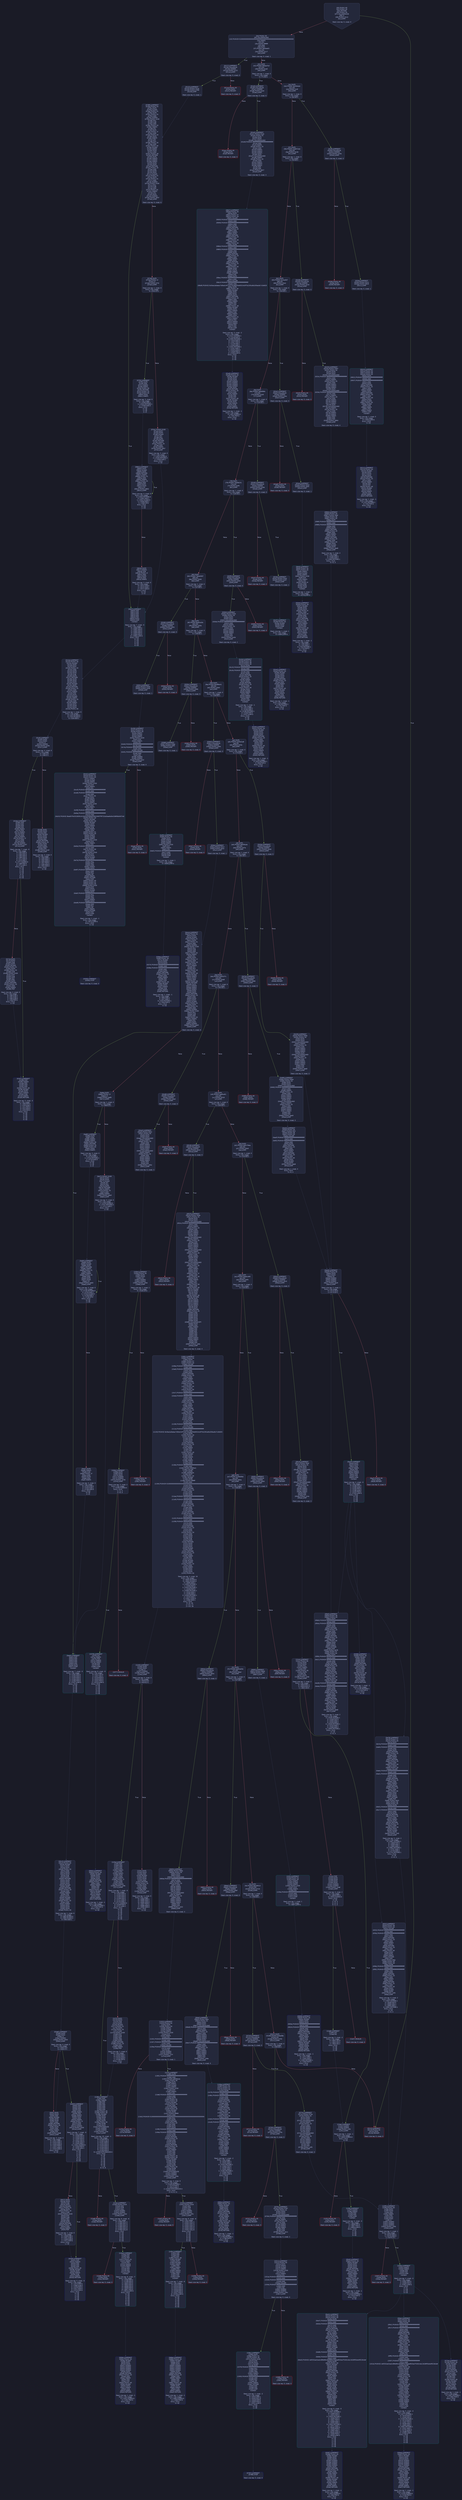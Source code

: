 digraph G {
    node [shape=box, style="filled, rounded", color="#565f89", fontcolor="#c0caf5", fontname="Helvetica", fillcolor="#24283b"];
    edge [color="#414868", fontcolor="#c0caf5", fontname="Helvetica"];
    bgcolor="#1a1b26";
    0 [ label = "[00] PUSH1 60
[02] PUSH1 40
[04] MSTORE
[05] PUSH1 04
[07] CALLDATASIZE
[08] LT
[09] PUSH2 0112
[0c] JUMPI

Stack size req: 0, sizeΔ: 0
" shape = invhouse]
    1 [ label = "[0d] PUSH1 00
[0f] CALLDATALOAD
[10] PUSH29 0100000000000000000000000000000000000000000000000000000000
[2e] SWAP1
[2f] DIV
[30] PUSH4 ffffffff
[35] AND
[36] DUP1
[37] PUSH4 06fdde03
[3c] EQ
[3d] PUSH2 0117
[40] JUMPI

Stack size req: 0, sizeΔ: 1
"]
    2 [ label = "[41] DUP1
[42] PUSH4 095ea7b3
[47] EQ
[48] PUSH2 01a5
[4b] JUMPI

Stack size req: 1, sizeΔ: 0
Entry->Op usage:
	0->71:EQ:1
"]
    3 [ label = "[4c] DUP1
[4d] PUSH4 18160ddd
[52] EQ
[53] PUSH2 01ff
[56] JUMPI

Stack size req: 1, sizeΔ: 0
Entry->Op usage:
	0->82:EQ:1
"]
    4 [ label = "[57] DUP1
[58] PUSH4 23b872dd
[5d] EQ
[5e] PUSH2 0228
[61] JUMPI

Stack size req: 1, sizeΔ: 0
Entry->Op usage:
	0->93:EQ:1
"]
    5 [ label = "[62] DUP1
[63] PUSH4 313ce567
[68] EQ
[69] PUSH2 02a1
[6c] JUMPI

Stack size req: 1, sizeΔ: 0
Entry->Op usage:
	0->104:EQ:1
"]
    6 [ label = "[6d] DUP1
[6e] PUSH4 3eaaf86b
[73] EQ
[74] PUSH2 02d0
[77] JUMPI

Stack size req: 1, sizeΔ: 0
Entry->Op usage:
	0->115:EQ:1
"]
    7 [ label = "[78] DUP1
[79] PUSH4 70a08231
[7e] EQ
[7f] PUSH2 02f9
[82] JUMPI

Stack size req: 1, sizeΔ: 0
Entry->Op usage:
	0->126:EQ:1
"]
    8 [ label = "[83] DUP1
[84] PUSH4 79ba5097
[89] EQ
[8a] PUSH2 0346
[8d] JUMPI

Stack size req: 1, sizeΔ: 0
Entry->Op usage:
	0->137:EQ:1
"]
    9 [ label = "[8e] DUP1
[8f] PUSH4 8da5cb5b
[94] EQ
[95] PUSH2 035b
[98] JUMPI

Stack size req: 1, sizeΔ: 0
Entry->Op usage:
	0->148:EQ:1
"]
    10 [ label = "[99] DUP1
[9a] PUSH4 95d89b41
[9f] EQ
[a0] PUSH2 03b0
[a3] JUMPI

Stack size req: 1, sizeΔ: 0
Entry->Op usage:
	0->159:EQ:1
"]
    11 [ label = "[a4] DUP1
[a5] PUSH4 a293d1e8
[aa] EQ
[ab] PUSH2 043e
[ae] JUMPI

Stack size req: 1, sizeΔ: 0
Entry->Op usage:
	0->170:EQ:1
"]
    12 [ label = "[af] DUP1
[b0] PUSH4 a9059cbb
[b5] EQ
[b6] PUSH2 047e
[b9] JUMPI

Stack size req: 1, sizeΔ: 0
Entry->Op usage:
	0->181:EQ:1
"]
    13 [ label = "[ba] DUP1
[bb] PUSH4 b5931f7c
[c0] EQ
[c1] PUSH2 04d8
[c4] JUMPI

Stack size req: 1, sizeΔ: 0
Entry->Op usage:
	0->192:EQ:1
"]
    14 [ label = "[c5] DUP1
[c6] PUSH4 cae9ca51
[cb] EQ
[cc] PUSH2 0518
[cf] JUMPI

Stack size req: 1, sizeΔ: 0
Entry->Op usage:
	0->203:EQ:1
"]
    15 [ label = "[d0] DUP1
[d1] PUSH4 d05c78da
[d6] EQ
[d7] PUSH2 05b5
[da] JUMPI

Stack size req: 1, sizeΔ: 0
Entry->Op usage:
	0->214:EQ:1
"]
    16 [ label = "[db] DUP1
[dc] PUSH4 d4ee1d90
[e1] EQ
[e2] PUSH2 05f5
[e5] JUMPI

Stack size req: 1, sizeΔ: 0
Entry->Op usage:
	0->225:EQ:1
"]
    17 [ label = "[e6] DUP1
[e7] PUSH4 dc39d06d
[ec] EQ
[ed] PUSH2 064a
[f0] JUMPI

Stack size req: 1, sizeΔ: 0
Entry->Op usage:
	0->236:EQ:1
"]
    18 [ label = "[f1] DUP1
[f2] PUSH4 dd62ed3e
[f7] EQ
[f8] PUSH2 06a4
[fb] JUMPI

Stack size req: 1, sizeΔ: 0
Entry->Op usage:
	0->247:EQ:1
"]
    19 [ label = "[fc] DUP1
[fd] PUSH4 e6cb9013
[0102] EQ
[0103] PUSH2 0710
[0106] JUMPI

Stack size req: 1, sizeΔ: 0
Entry->Op usage:
	0->258:EQ:1
"]
    20 [ label = "[0107] DUP1
[0108] PUSH4 f2fde38b
[010d] EQ
[010e] PUSH2 0750
[0111] JUMPI

Stack size req: 1, sizeΔ: 0
Entry->Op usage:
	0->269:EQ:1
"]
    21 [ label = "[0112] JUMPDEST
[0113] PUSH1 00
[0115] DUP1
[0116] REVERT

Stack size req: 0, sizeΔ: 0
" color = "red"]
    22 [ label = "[0117] JUMPDEST
[0118] CALLVALUE
[0119] ISZERO
[011a] PUSH2 0122
[011d] JUMPI

Stack size req: 0, sizeΔ: 0
"]
    23 [ label = "[011e] PUSH1 00
[0120] DUP1
[0121] REVERT

Stack size req: 0, sizeΔ: 0
" color = "red"]
    24 [ label = "[0122] JUMPDEST
[0123] PUSH2 012a
[0126] PUSH2 0789
[0129] JUMP

Stack size req: 0, sizeΔ: 1
"]
    25 [ label = "[012a] JUMPDEST
[012b] PUSH1 40
[012d] MLOAD
[012e] DUP1
[012f] DUP1
[0130] PUSH1 20
[0132] ADD
[0133] DUP3
[0134] DUP2
[0135] SUB
[0136] DUP3
[0137] MSTORE
[0138] DUP4
[0139] DUP2
[013a] DUP2
[013b] MLOAD
[013c] DUP2
[013d] MSTORE
[013e] PUSH1 20
[0140] ADD
[0141] SWAP2
[0142] POP
[0143] DUP1
[0144] MLOAD
[0145] SWAP1
[0146] PUSH1 20
[0148] ADD
[0149] SWAP1
[014a] DUP1
[014b] DUP4
[014c] DUP4
[014d] PUSH1 00

Stack size req: 1, sizeΔ: 9
Entry->Op usage:
	0->315:MLOAD:0
	0->324:MLOAD:0
	0->328:ADD:1
"]
    26 [ label = "[014f] JUMPDEST
[0150] DUP4
[0151] DUP2
[0152] LT
[0153] ISZERO
[0154] PUSH2 016a
[0157] JUMPI

Stack size req: 4, sizeΔ: 0
Entry->Op usage:
	0->338:LT:0
	3->338:LT:1
"]
    27 [ label = "[0158] DUP1
[0159] DUP3
[015a] ADD
[015b] MLOAD
[015c] DUP2
[015d] DUP5
[015e] ADD
[015f] MSTORE
[0160] PUSH1 20
[0162] DUP2
[0163] ADD
[0164] SWAP1
[0165] POP
[0166] PUSH2 014f
[0169] JUMP

Stack size req: 3, sizeΔ: 0
Entry->Op usage:
	0->346:ADD:1
	0->350:ADD:1
	0->355:ADD:0
	0->357:POP:0
	1->346:ADD:0
	2->350:ADD:0
Entry->Exit:
	0->😵
"]
    28 [ label = "[016a] JUMPDEST
[016b] POP
[016c] POP
[016d] POP
[016e] POP
[016f] SWAP1
[0170] POP
[0171] SWAP1
[0172] DUP2
[0173] ADD
[0174] SWAP1
[0175] PUSH1 1f
[0177] AND
[0178] DUP1
[0179] ISZERO
[017a] PUSH2 0197
[017d] JUMPI

Stack size req: 7, sizeΔ: -5
Entry->Op usage:
	0->363:POP:0
	1->364:POP:0
	2->365:POP:0
	3->366:POP:0
	4->371:ADD:0
	4->375:AND:1
	4->377:ISZERO:0
	5->368:POP:0
	6->371:ADD:1
Entry->Exit:
	0->😵
	1->😵
	2->😵
	3->😵
	4->0
	5->😵
	6->😵
"]
    29 [ label = "[017e] DUP1
[017f] DUP3
[0180] SUB
[0181] DUP1
[0182] MLOAD
[0183] PUSH1 01
[0185] DUP4
[0186] PUSH1 20
[0188] SUB
[0189] PUSH2 0100
[018c] EXP
[018d] SUB
[018e] NOT
[018f] AND
[0190] DUP2
[0191] MSTORE
[0192] PUSH1 20
[0194] ADD
[0195] SWAP2
[0196] POP

Stack size req: 2, sizeΔ: 0
Entry->Op usage:
	0->384:SUB:1
	0->392:SUB:1
	1->384:SUB:0
	1->406:POP:0
Entry->Exit:
	1->😵
"]
    30 [ label = "[0197] JUMPDEST
[0198] POP
[0199] SWAP3
[019a] POP
[019b] POP
[019c] POP
[019d] PUSH1 40
[019f] MLOAD
[01a0] DUP1
[01a1] SWAP2
[01a2] SUB
[01a3] SWAP1
[01a4] RETURN

Stack size req: 5, sizeΔ: -5
Entry->Op usage:
	0->408:POP:0
	1->418:SUB:0
	2->411:POP:0
	3->412:POP:0
	4->410:POP:0
Entry->Exit:
	0->😵
	1->😵
	2->😵
	3->😵
	4->😵
" color = "darkblue"]
    31 [ label = "[01a5] JUMPDEST
[01a6] CALLVALUE
[01a7] ISZERO
[01a8] PUSH2 01b0
[01ab] JUMPI

Stack size req: 0, sizeΔ: 0
"]
    32 [ label = "[01ac] PUSH1 00
[01ae] DUP1
[01af] REVERT

Stack size req: 0, sizeΔ: 0
" color = "red"]
    33 [ label = "[01b0] JUMPDEST
[01b1] PUSH2 01e5
[01b4] PUSH1 04
[01b6] DUP1
[01b7] DUP1
[01b8] CALLDATALOAD
[01b9] PUSH20 ffffffffffffffffffffffffffffffffffffffff
[01ce] AND
[01cf] SWAP1
[01d0] PUSH1 20
[01d2] ADD
[01d3] SWAP1
[01d4] SWAP2
[01d5] SWAP1
[01d6] DUP1
[01d7] CALLDATALOAD
[01d8] SWAP1
[01d9] PUSH1 20
[01db] ADD
[01dc] SWAP1
[01dd] SWAP2
[01de] SWAP1
[01df] POP
[01e0] POP
[01e1] PUSH2 0827
[01e4] JUMP

Stack size req: 0, sizeΔ: 3
"]
    34 [ label = "[01e5] JUMPDEST
[01e6] PUSH1 40
[01e8] MLOAD
[01e9] DUP1
[01ea] DUP3
[01eb] ISZERO
[01ec] ISZERO
[01ed] ISZERO
[01ee] ISZERO
[01ef] DUP2
[01f0] MSTORE
[01f1] PUSH1 20
[01f3] ADD
[01f4] SWAP2
[01f5] POP
[01f6] POP
[01f7] PUSH1 40
[01f9] MLOAD
[01fa] DUP1
[01fb] SWAP2
[01fc] SUB
[01fd] SWAP1
[01fe] RETURN

Stack size req: 1, sizeΔ: -1
Entry->Op usage:
	0->491:ISZERO:0
	0->501:POP:0
Entry->Exit:
	0->😵
" color = "darkblue"]
    35 [ label = "[01ff] JUMPDEST
[0200] CALLVALUE
[0201] ISZERO
[0202] PUSH2 020a
[0205] JUMPI

Stack size req: 0, sizeΔ: 0
"]
    36 [ label = "[0206] PUSH1 00
[0208] DUP1
[0209] REVERT

Stack size req: 0, sizeΔ: 0
" color = "red"]
    37 [ label = "[020a] JUMPDEST
[020b] PUSH2 0212
[020e] PUSH2 0919
[0211] JUMP

Stack size req: 0, sizeΔ: 1
"]
    38 [ label = "[0212] JUMPDEST
[0213] PUSH1 40
[0215] MLOAD
[0216] DUP1
[0217] DUP3
[0218] DUP2
[0219] MSTORE
[021a] PUSH1 20
[021c] ADD
[021d] SWAP2
[021e] POP
[021f] POP
[0220] PUSH1 40
[0222] MLOAD
[0223] DUP1
[0224] SWAP2
[0225] SUB
[0226] SWAP1
[0227] RETURN

Stack size req: 1, sizeΔ: -1
Entry->Op usage:
	0->537:MSTORE:1
	0->542:POP:0
Entry->Exit:
	0->😵
" color = "darkblue"]
    39 [ label = "[0228] JUMPDEST
[0229] CALLVALUE
[022a] ISZERO
[022b] PUSH2 0233
[022e] JUMPI

Stack size req: 0, sizeΔ: 0
"]
    40 [ label = "[022f] PUSH1 00
[0231] DUP1
[0232] REVERT

Stack size req: 0, sizeΔ: 0
" color = "red"]
    41 [ label = "[0233] JUMPDEST
[0234] PUSH2 0287
[0237] PUSH1 04
[0239] DUP1
[023a] DUP1
[023b] CALLDATALOAD
[023c] PUSH20 ffffffffffffffffffffffffffffffffffffffff
[0251] AND
[0252] SWAP1
[0253] PUSH1 20
[0255] ADD
[0256] SWAP1
[0257] SWAP2
[0258] SWAP1
[0259] DUP1
[025a] CALLDATALOAD
[025b] PUSH20 ffffffffffffffffffffffffffffffffffffffff
[0270] AND
[0271] SWAP1
[0272] PUSH1 20
[0274] ADD
[0275] SWAP1
[0276] SWAP2
[0277] SWAP1
[0278] DUP1
[0279] CALLDATALOAD
[027a] SWAP1
[027b] PUSH1 20
[027d] ADD
[027e] SWAP1
[027f] SWAP2
[0280] SWAP1
[0281] POP
[0282] POP
[0283] PUSH2 0964
[0286] JUMP

Stack size req: 0, sizeΔ: 4
"]
    42 [ label = "[0287] JUMPDEST
[0288] PUSH1 40
[028a] MLOAD
[028b] DUP1
[028c] DUP3
[028d] ISZERO
[028e] ISZERO
[028f] ISZERO
[0290] ISZERO
[0291] DUP2
[0292] MSTORE
[0293] PUSH1 20
[0295] ADD
[0296] SWAP2
[0297] POP
[0298] POP
[0299] PUSH1 40
[029b] MLOAD
[029c] DUP1
[029d] SWAP2
[029e] SUB
[029f] SWAP1
[02a0] RETURN

Stack size req: 1, sizeΔ: -1
Entry->Op usage:
	0->653:ISZERO:0
	0->663:POP:0
Entry->Exit:
	0->😵
" color = "darkblue"]
    43 [ label = "[02a1] JUMPDEST
[02a2] CALLVALUE
[02a3] ISZERO
[02a4] PUSH2 02ac
[02a7] JUMPI

Stack size req: 0, sizeΔ: 0
"]
    44 [ label = "[02a8] PUSH1 00
[02aa] DUP1
[02ab] REVERT

Stack size req: 0, sizeΔ: 0
" color = "red"]
    45 [ label = "[02ac] JUMPDEST
[02ad] PUSH2 02b4
[02b0] PUSH2 0bf4
[02b3] JUMP

Stack size req: 0, sizeΔ: 1
"]
    46 [ label = "[02b4] JUMPDEST
[02b5] PUSH1 40
[02b7] MLOAD
[02b8] DUP1
[02b9] DUP3
[02ba] PUSH1 ff
[02bc] AND
[02bd] PUSH1 ff
[02bf] AND
[02c0] DUP2
[02c1] MSTORE
[02c2] PUSH1 20
[02c4] ADD
[02c5] SWAP2
[02c6] POP
[02c7] POP
[02c8] PUSH1 40
[02ca] MLOAD
[02cb] DUP1
[02cc] SWAP2
[02cd] SUB
[02ce] SWAP1
[02cf] RETURN

Stack size req: 1, sizeΔ: -1
Entry->Op usage:
	0->700:AND:1
	0->703:AND:1
	0->705:MSTORE:1
	0->710:POP:0
Entry->Exit:
	0->😵
" color = "darkblue"]
    47 [ label = "[02d0] JUMPDEST
[02d1] CALLVALUE
[02d2] ISZERO
[02d3] PUSH2 02db
[02d6] JUMPI

Stack size req: 0, sizeΔ: 0
"]
    48 [ label = "[02d7] PUSH1 00
[02d9] DUP1
[02da] REVERT

Stack size req: 0, sizeΔ: 0
" color = "red"]
    49 [ label = "[02db] JUMPDEST
[02dc] PUSH2 02e3
[02df] PUSH2 0c07
[02e2] JUMP

Stack size req: 0, sizeΔ: 1
"]
    50 [ label = "[02e3] JUMPDEST
[02e4] PUSH1 40
[02e6] MLOAD
[02e7] DUP1
[02e8] DUP3
[02e9] DUP2
[02ea] MSTORE
[02eb] PUSH1 20
[02ed] ADD
[02ee] SWAP2
[02ef] POP
[02f0] POP
[02f1] PUSH1 40
[02f3] MLOAD
[02f4] DUP1
[02f5] SWAP2
[02f6] SUB
[02f7] SWAP1
[02f8] RETURN

Stack size req: 1, sizeΔ: -1
Entry->Op usage:
	0->746:MSTORE:1
	0->751:POP:0
Entry->Exit:
	0->😵
" color = "darkblue"]
    51 [ label = "[02f9] JUMPDEST
[02fa] CALLVALUE
[02fb] ISZERO
[02fc] PUSH2 0304
[02ff] JUMPI

Stack size req: 0, sizeΔ: 0
"]
    52 [ label = "[0300] PUSH1 00
[0302] DUP1
[0303] REVERT

Stack size req: 0, sizeΔ: 0
" color = "red"]
    53 [ label = "[0304] JUMPDEST
[0305] PUSH2 0330
[0308] PUSH1 04
[030a] DUP1
[030b] DUP1
[030c] CALLDATALOAD
[030d] PUSH20 ffffffffffffffffffffffffffffffffffffffff
[0322] AND
[0323] SWAP1
[0324] PUSH1 20
[0326] ADD
[0327] SWAP1
[0328] SWAP2
[0329] SWAP1
[032a] POP
[032b] POP
[032c] PUSH2 0c0d
[032f] JUMP

Stack size req: 0, sizeΔ: 2
"]
    54 [ label = "[0330] JUMPDEST
[0331] PUSH1 40
[0333] MLOAD
[0334] DUP1
[0335] DUP3
[0336] DUP2
[0337] MSTORE
[0338] PUSH1 20
[033a] ADD
[033b] SWAP2
[033c] POP
[033d] POP
[033e] PUSH1 40
[0340] MLOAD
[0341] DUP1
[0342] SWAP2
[0343] SUB
[0344] SWAP1
[0345] RETURN

Stack size req: 1, sizeΔ: -1
Entry->Op usage:
	0->823:MSTORE:1
	0->828:POP:0
Entry->Exit:
	0->😵
" color = "darkblue"]
    55 [ label = "[0346] JUMPDEST
[0347] CALLVALUE
[0348] ISZERO
[0349] PUSH2 0351
[034c] JUMPI

Stack size req: 0, sizeΔ: 0
"]
    56 [ label = "[034d] PUSH1 00
[034f] DUP1
[0350] REVERT

Stack size req: 0, sizeΔ: 0
" color = "red"]
    57 [ label = "[0351] JUMPDEST
[0352] PUSH2 0359
[0355] PUSH2 0c56
[0358] JUMP

Stack size req: 0, sizeΔ: 1
"]
    58 [ label = "[0359] JUMPDEST
[035a] STOP

Stack size req: 0, sizeΔ: 0
" color = "darkblue"]
    59 [ label = "[035b] JUMPDEST
[035c] CALLVALUE
[035d] ISZERO
[035e] PUSH2 0366
[0361] JUMPI

Stack size req: 0, sizeΔ: 0
"]
    60 [ label = "[0362] PUSH1 00
[0364] DUP1
[0365] REVERT

Stack size req: 0, sizeΔ: 0
" color = "red"]
    61 [ label = "[0366] JUMPDEST
[0367] PUSH2 036e
[036a] PUSH2 0df5
[036d] JUMP

Stack size req: 0, sizeΔ: 1
"]
    62 [ label = "[036e] JUMPDEST
[036f] PUSH1 40
[0371] MLOAD
[0372] DUP1
[0373] DUP3
[0374] PUSH20 ffffffffffffffffffffffffffffffffffffffff
[0389] AND
[038a] PUSH20 ffffffffffffffffffffffffffffffffffffffff
[039f] AND
[03a0] DUP2
[03a1] MSTORE
[03a2] PUSH1 20
[03a4] ADD
[03a5] SWAP2
[03a6] POP
[03a7] POP
[03a8] PUSH1 40
[03aa] MLOAD
[03ab] DUP1
[03ac] SWAP2
[03ad] SUB
[03ae] SWAP1
[03af] RETURN

Stack size req: 1, sizeΔ: -1
Entry->Op usage:
	0->905:AND:1
	0->927:AND:1
	0->929:MSTORE:1
	0->934:POP:0
Entry->Exit:
	0->😵
" color = "darkblue"]
    63 [ label = "[03b0] JUMPDEST
[03b1] CALLVALUE
[03b2] ISZERO
[03b3] PUSH2 03bb
[03b6] JUMPI

Stack size req: 0, sizeΔ: 0
"]
    64 [ label = "[03b7] PUSH1 00
[03b9] DUP1
[03ba] REVERT

Stack size req: 0, sizeΔ: 0
" color = "red"]
    65 [ label = "[03bb] JUMPDEST
[03bc] PUSH2 03c3
[03bf] PUSH2 0e1a
[03c2] JUMP

Stack size req: 0, sizeΔ: 1
"]
    66 [ label = "[03c3] JUMPDEST
[03c4] PUSH1 40
[03c6] MLOAD
[03c7] DUP1
[03c8] DUP1
[03c9] PUSH1 20
[03cb] ADD
[03cc] DUP3
[03cd] DUP2
[03ce] SUB
[03cf] DUP3
[03d0] MSTORE
[03d1] DUP4
[03d2] DUP2
[03d3] DUP2
[03d4] MLOAD
[03d5] DUP2
[03d6] MSTORE
[03d7] PUSH1 20
[03d9] ADD
[03da] SWAP2
[03db] POP
[03dc] DUP1
[03dd] MLOAD
[03de] SWAP1
[03df] PUSH1 20
[03e1] ADD
[03e2] SWAP1
[03e3] DUP1
[03e4] DUP4
[03e5] DUP4
[03e6] PUSH1 00

Stack size req: 1, sizeΔ: 9
Entry->Op usage:
	0->980:MLOAD:0
	0->989:MLOAD:0
	0->993:ADD:1
"]
    67 [ label = "[03e8] JUMPDEST
[03e9] DUP4
[03ea] DUP2
[03eb] LT
[03ec] ISZERO
[03ed] PUSH2 0403
[03f0] JUMPI

Stack size req: 4, sizeΔ: 0
Entry->Op usage:
	0->1003:LT:0
	3->1003:LT:1
"]
    68 [ label = "[03f1] DUP1
[03f2] DUP3
[03f3] ADD
[03f4] MLOAD
[03f5] DUP2
[03f6] DUP5
[03f7] ADD
[03f8] MSTORE
[03f9] PUSH1 20
[03fb] DUP2
[03fc] ADD
[03fd] SWAP1
[03fe] POP
[03ff] PUSH2 03e8
[0402] JUMP

Stack size req: 3, sizeΔ: 0
Entry->Op usage:
	0->1011:ADD:1
	0->1015:ADD:1
	0->1020:ADD:0
	0->1022:POP:0
	1->1011:ADD:0
	2->1015:ADD:0
Entry->Exit:
	0->😵
"]
    69 [ label = "[0403] JUMPDEST
[0404] POP
[0405] POP
[0406] POP
[0407] POP
[0408] SWAP1
[0409] POP
[040a] SWAP1
[040b] DUP2
[040c] ADD
[040d] SWAP1
[040e] PUSH1 1f
[0410] AND
[0411] DUP1
[0412] ISZERO
[0413] PUSH2 0430
[0416] JUMPI

Stack size req: 7, sizeΔ: -5
Entry->Op usage:
	0->1028:POP:0
	1->1029:POP:0
	2->1030:POP:0
	3->1031:POP:0
	4->1036:ADD:0
	4->1040:AND:1
	4->1042:ISZERO:0
	5->1033:POP:0
	6->1036:ADD:1
Entry->Exit:
	0->😵
	1->😵
	2->😵
	3->😵
	4->0
	5->😵
	6->😵
"]
    70 [ label = "[0417] DUP1
[0418] DUP3
[0419] SUB
[041a] DUP1
[041b] MLOAD
[041c] PUSH1 01
[041e] DUP4
[041f] PUSH1 20
[0421] SUB
[0422] PUSH2 0100
[0425] EXP
[0426] SUB
[0427] NOT
[0428] AND
[0429] DUP2
[042a] MSTORE
[042b] PUSH1 20
[042d] ADD
[042e] SWAP2
[042f] POP

Stack size req: 2, sizeΔ: 0
Entry->Op usage:
	0->1049:SUB:1
	0->1057:SUB:1
	1->1049:SUB:0
	1->1071:POP:0
Entry->Exit:
	1->😵
"]
    71 [ label = "[0430] JUMPDEST
[0431] POP
[0432] SWAP3
[0433] POP
[0434] POP
[0435] POP
[0436] PUSH1 40
[0438] MLOAD
[0439] DUP1
[043a] SWAP2
[043b] SUB
[043c] SWAP1
[043d] RETURN

Stack size req: 5, sizeΔ: -5
Entry->Op usage:
	0->1073:POP:0
	1->1083:SUB:0
	2->1076:POP:0
	3->1077:POP:0
	4->1075:POP:0
Entry->Exit:
	0->😵
	1->😵
	2->😵
	3->😵
	4->😵
" color = "darkblue"]
    72 [ label = "[043e] JUMPDEST
[043f] CALLVALUE
[0440] ISZERO
[0441] PUSH2 0449
[0444] JUMPI

Stack size req: 0, sizeΔ: 0
"]
    73 [ label = "[0445] PUSH1 00
[0447] DUP1
[0448] REVERT

Stack size req: 0, sizeΔ: 0
" color = "red"]
    74 [ label = "[0449] JUMPDEST
[044a] PUSH2 0468
[044d] PUSH1 04
[044f] DUP1
[0450] DUP1
[0451] CALLDATALOAD
[0452] SWAP1
[0453] PUSH1 20
[0455] ADD
[0456] SWAP1
[0457] SWAP2
[0458] SWAP1
[0459] DUP1
[045a] CALLDATALOAD
[045b] SWAP1
[045c] PUSH1 20
[045e] ADD
[045f] SWAP1
[0460] SWAP2
[0461] SWAP1
[0462] POP
[0463] POP
[0464] PUSH2 0eb8
[0467] JUMP

Stack size req: 0, sizeΔ: 3
"]
    75 [ label = "[0468] JUMPDEST
[0469] PUSH1 40
[046b] MLOAD
[046c] DUP1
[046d] DUP3
[046e] DUP2
[046f] MSTORE
[0470] PUSH1 20
[0472] ADD
[0473] SWAP2
[0474] POP
[0475] POP
[0476] PUSH1 40
[0478] MLOAD
[0479] DUP1
[047a] SWAP2
[047b] SUB
[047c] SWAP1
[047d] RETURN

Stack size req: 1, sizeΔ: -1
Entry->Op usage:
	0->1135:MSTORE:1
	0->1140:POP:0
Entry->Exit:
	0->😵
" color = "darkblue"]
    76 [ label = "[047e] JUMPDEST
[047f] CALLVALUE
[0480] ISZERO
[0481] PUSH2 0489
[0484] JUMPI

Stack size req: 0, sizeΔ: 0
"]
    77 [ label = "[0485] PUSH1 00
[0487] DUP1
[0488] REVERT

Stack size req: 0, sizeΔ: 0
" color = "red"]
    78 [ label = "[0489] JUMPDEST
[048a] PUSH2 04be
[048d] PUSH1 04
[048f] DUP1
[0490] DUP1
[0491] CALLDATALOAD
[0492] PUSH20 ffffffffffffffffffffffffffffffffffffffff
[04a7] AND
[04a8] SWAP1
[04a9] PUSH1 20
[04ab] ADD
[04ac] SWAP1
[04ad] SWAP2
[04ae] SWAP1
[04af] DUP1
[04b0] CALLDATALOAD
[04b1] SWAP1
[04b2] PUSH1 20
[04b4] ADD
[04b5] SWAP1
[04b6] SWAP2
[04b7] SWAP1
[04b8] POP
[04b9] POP
[04ba] PUSH2 0ed4
[04bd] JUMP

Stack size req: 0, sizeΔ: 3
"]
    79 [ label = "[04be] JUMPDEST
[04bf] PUSH1 40
[04c1] MLOAD
[04c2] DUP1
[04c3] DUP3
[04c4] ISZERO
[04c5] ISZERO
[04c6] ISZERO
[04c7] ISZERO
[04c8] DUP2
[04c9] MSTORE
[04ca] PUSH1 20
[04cc] ADD
[04cd] SWAP2
[04ce] POP
[04cf] POP
[04d0] PUSH1 40
[04d2] MLOAD
[04d3] DUP1
[04d4] SWAP2
[04d5] SUB
[04d6] SWAP1
[04d7] RETURN

Stack size req: 1, sizeΔ: -1
Entry->Op usage:
	0->1220:ISZERO:0
	0->1230:POP:0
Entry->Exit:
	0->😵
" color = "darkblue"]
    80 [ label = "[04d8] JUMPDEST
[04d9] CALLVALUE
[04da] ISZERO
[04db] PUSH2 04e3
[04de] JUMPI

Stack size req: 0, sizeΔ: 0
"]
    81 [ label = "[04df] PUSH1 00
[04e1] DUP1
[04e2] REVERT

Stack size req: 0, sizeΔ: 0
" color = "red"]
    82 [ label = "[04e3] JUMPDEST
[04e4] PUSH2 0502
[04e7] PUSH1 04
[04e9] DUP1
[04ea] DUP1
[04eb] CALLDATALOAD
[04ec] SWAP1
[04ed] PUSH1 20
[04ef] ADD
[04f0] SWAP1
[04f1] SWAP2
[04f2] SWAP1
[04f3] DUP1
[04f4] CALLDATALOAD
[04f5] SWAP1
[04f6] PUSH1 20
[04f8] ADD
[04f9] SWAP1
[04fa] SWAP2
[04fb] SWAP1
[04fc] POP
[04fd] POP
[04fe] PUSH2 105d
[0501] JUMP

Stack size req: 0, sizeΔ: 3
"]
    83 [ label = "[0502] JUMPDEST
[0503] PUSH1 40
[0505] MLOAD
[0506] DUP1
[0507] DUP3
[0508] DUP2
[0509] MSTORE
[050a] PUSH1 20
[050c] ADD
[050d] SWAP2
[050e] POP
[050f] POP
[0510] PUSH1 40
[0512] MLOAD
[0513] DUP1
[0514] SWAP2
[0515] SUB
[0516] SWAP1
[0517] RETURN

Stack size req: 1, sizeΔ: -1
Entry->Op usage:
	0->1289:MSTORE:1
	0->1294:POP:0
Entry->Exit:
	0->😵
" color = "darkblue"]
    84 [ label = "[0518] JUMPDEST
[0519] CALLVALUE
[051a] ISZERO
[051b] PUSH2 0523
[051e] JUMPI

Stack size req: 0, sizeΔ: 0
"]
    85 [ label = "[051f] PUSH1 00
[0521] DUP1
[0522] REVERT

Stack size req: 0, sizeΔ: 0
" color = "red"]
    86 [ label = "[0523] JUMPDEST
[0524] PUSH2 059b
[0527] PUSH1 04
[0529] DUP1
[052a] DUP1
[052b] CALLDATALOAD
[052c] PUSH20 ffffffffffffffffffffffffffffffffffffffff
[0541] AND
[0542] SWAP1
[0543] PUSH1 20
[0545] ADD
[0546] SWAP1
[0547] SWAP2
[0548] SWAP1
[0549] DUP1
[054a] CALLDATALOAD
[054b] SWAP1
[054c] PUSH1 20
[054e] ADD
[054f] SWAP1
[0550] SWAP2
[0551] SWAP1
[0552] DUP1
[0553] CALLDATALOAD
[0554] SWAP1
[0555] PUSH1 20
[0557] ADD
[0558] SWAP1
[0559] DUP3
[055a] ADD
[055b] DUP1
[055c] CALLDATALOAD
[055d] SWAP1
[055e] PUSH1 20
[0560] ADD
[0561] SWAP1
[0562] DUP1
[0563] DUP1
[0564] PUSH1 1f
[0566] ADD
[0567] PUSH1 20
[0569] DUP1
[056a] SWAP2
[056b] DIV
[056c] MUL
[056d] PUSH1 20
[056f] ADD
[0570] PUSH1 40
[0572] MLOAD
[0573] SWAP1
[0574] DUP2
[0575] ADD
[0576] PUSH1 40
[0578] MSTORE
[0579] DUP1
[057a] SWAP4
[057b] SWAP3
[057c] SWAP2
[057d] SWAP1
[057e] DUP2
[057f] DUP2
[0580] MSTORE
[0581] PUSH1 20
[0583] ADD
[0584] DUP4
[0585] DUP4
[0586] DUP1
[0587] DUP3
[0588] DUP5
[0589] CALLDATACOPY
[058a] DUP3
[058b] ADD
[058c] SWAP2
[058d] POP
[058e] POP
[058f] POP
[0590] POP
[0591] POP
[0592] POP
[0593] SWAP2
[0594] SWAP1
[0595] POP
[0596] POP
[0597] PUSH2 1081
[059a] JUMP

Stack size req: 0, sizeΔ: 4
"]
    87 [ label = "[059b] JUMPDEST
[059c] PUSH1 40
[059e] MLOAD
[059f] DUP1
[05a0] DUP3
[05a1] ISZERO
[05a2] ISZERO
[05a3] ISZERO
[05a4] ISZERO
[05a5] DUP2
[05a6] MSTORE
[05a7] PUSH1 20
[05a9] ADD
[05aa] SWAP2
[05ab] POP
[05ac] POP
[05ad] PUSH1 40
[05af] MLOAD
[05b0] DUP1
[05b1] SWAP2
[05b2] SUB
[05b3] SWAP1
[05b4] RETURN

Stack size req: 1, sizeΔ: -1
Entry->Op usage:
	0->1441:ISZERO:0
	0->1451:POP:0
Entry->Exit:
	0->😵
" color = "darkblue"]
    88 [ label = "[05b5] JUMPDEST
[05b6] CALLVALUE
[05b7] ISZERO
[05b8] PUSH2 05c0
[05bb] JUMPI

Stack size req: 0, sizeΔ: 0
"]
    89 [ label = "[05bc] PUSH1 00
[05be] DUP1
[05bf] REVERT

Stack size req: 0, sizeΔ: 0
" color = "red"]
    90 [ label = "[05c0] JUMPDEST
[05c1] PUSH2 05df
[05c4] PUSH1 04
[05c6] DUP1
[05c7] DUP1
[05c8] CALLDATALOAD
[05c9] SWAP1
[05ca] PUSH1 20
[05cc] ADD
[05cd] SWAP1
[05ce] SWAP2
[05cf] SWAP1
[05d0] DUP1
[05d1] CALLDATALOAD
[05d2] SWAP1
[05d3] PUSH1 20
[05d5] ADD
[05d6] SWAP1
[05d7] SWAP2
[05d8] SWAP1
[05d9] POP
[05da] POP
[05db] PUSH2 12cb
[05de] JUMP

Stack size req: 0, sizeΔ: 3
"]
    91 [ label = "[05df] JUMPDEST
[05e0] PUSH1 40
[05e2] MLOAD
[05e3] DUP1
[05e4] DUP3
[05e5] DUP2
[05e6] MSTORE
[05e7] PUSH1 20
[05e9] ADD
[05ea] SWAP2
[05eb] POP
[05ec] POP
[05ed] PUSH1 40
[05ef] MLOAD
[05f0] DUP1
[05f1] SWAP2
[05f2] SUB
[05f3] SWAP1
[05f4] RETURN

Stack size req: 1, sizeΔ: -1
Entry->Op usage:
	0->1510:MSTORE:1
	0->1515:POP:0
Entry->Exit:
	0->😵
" color = "darkblue"]
    92 [ label = "[05f5] JUMPDEST
[05f6] CALLVALUE
[05f7] ISZERO
[05f8] PUSH2 0600
[05fb] JUMPI

Stack size req: 0, sizeΔ: 0
"]
    93 [ label = "[05fc] PUSH1 00
[05fe] DUP1
[05ff] REVERT

Stack size req: 0, sizeΔ: 0
" color = "red"]
    94 [ label = "[0600] JUMPDEST
[0601] PUSH2 0608
[0604] PUSH2 12fc
[0607] JUMP

Stack size req: 0, sizeΔ: 1
"]
    95 [ label = "[0608] JUMPDEST
[0609] PUSH1 40
[060b] MLOAD
[060c] DUP1
[060d] DUP3
[060e] PUSH20 ffffffffffffffffffffffffffffffffffffffff
[0623] AND
[0624] PUSH20 ffffffffffffffffffffffffffffffffffffffff
[0639] AND
[063a] DUP2
[063b] MSTORE
[063c] PUSH1 20
[063e] ADD
[063f] SWAP2
[0640] POP
[0641] POP
[0642] PUSH1 40
[0644] MLOAD
[0645] DUP1
[0646] SWAP2
[0647] SUB
[0648] SWAP1
[0649] RETURN

Stack size req: 1, sizeΔ: -1
Entry->Op usage:
	0->1571:AND:1
	0->1593:AND:1
	0->1595:MSTORE:1
	0->1600:POP:0
Entry->Exit:
	0->😵
" color = "darkblue"]
    96 [ label = "[064a] JUMPDEST
[064b] CALLVALUE
[064c] ISZERO
[064d] PUSH2 0655
[0650] JUMPI

Stack size req: 0, sizeΔ: 0
"]
    97 [ label = "[0651] PUSH1 00
[0653] DUP1
[0654] REVERT

Stack size req: 0, sizeΔ: 0
" color = "red"]
    98 [ label = "[0655] JUMPDEST
[0656] PUSH2 068a
[0659] PUSH1 04
[065b] DUP1
[065c] DUP1
[065d] CALLDATALOAD
[065e] PUSH20 ffffffffffffffffffffffffffffffffffffffff
[0673] AND
[0674] SWAP1
[0675] PUSH1 20
[0677] ADD
[0678] SWAP1
[0679] SWAP2
[067a] SWAP1
[067b] DUP1
[067c] CALLDATALOAD
[067d] SWAP1
[067e] PUSH1 20
[0680] ADD
[0681] SWAP1
[0682] SWAP2
[0683] SWAP1
[0684] POP
[0685] POP
[0686] PUSH2 1322
[0689] JUMP

Stack size req: 0, sizeΔ: 3
"]
    99 [ label = "[068a] JUMPDEST
[068b] PUSH1 40
[068d] MLOAD
[068e] DUP1
[068f] DUP3
[0690] ISZERO
[0691] ISZERO
[0692] ISZERO
[0693] ISZERO
[0694] DUP2
[0695] MSTORE
[0696] PUSH1 20
[0698] ADD
[0699] SWAP2
[069a] POP
[069b] POP
[069c] PUSH1 40
[069e] MLOAD
[069f] DUP1
[06a0] SWAP2
[06a1] SUB
[06a2] SWAP1
[06a3] RETURN

Stack size req: 1, sizeΔ: -1
Entry->Op usage:
	0->1680:ISZERO:0
	0->1690:POP:0
Entry->Exit:
	0->😵
" color = "darkblue"]
    100 [ label = "[06a4] JUMPDEST
[06a5] CALLVALUE
[06a6] ISZERO
[06a7] PUSH2 06af
[06aa] JUMPI

Stack size req: 0, sizeΔ: 0
"]
    101 [ label = "[06ab] PUSH1 00
[06ad] DUP1
[06ae] REVERT

Stack size req: 0, sizeΔ: 0
" color = "red"]
    102 [ label = "[06af] JUMPDEST
[06b0] PUSH2 06fa
[06b3] PUSH1 04
[06b5] DUP1
[06b6] DUP1
[06b7] CALLDATALOAD
[06b8] PUSH20 ffffffffffffffffffffffffffffffffffffffff
[06cd] AND
[06ce] SWAP1
[06cf] PUSH1 20
[06d1] ADD
[06d2] SWAP1
[06d3] SWAP2
[06d4] SWAP1
[06d5] DUP1
[06d6] CALLDATALOAD
[06d7] PUSH20 ffffffffffffffffffffffffffffffffffffffff
[06ec] AND
[06ed] SWAP1
[06ee] PUSH1 20
[06f0] ADD
[06f1] SWAP1
[06f2] SWAP2
[06f3] SWAP1
[06f4] POP
[06f5] POP
[06f6] PUSH2 146e
[06f9] JUMP

Stack size req: 0, sizeΔ: 3
"]
    103 [ label = "[06fa] JUMPDEST
[06fb] PUSH1 40
[06fd] MLOAD
[06fe] DUP1
[06ff] DUP3
[0700] DUP2
[0701] MSTORE
[0702] PUSH1 20
[0704] ADD
[0705] SWAP2
[0706] POP
[0707] POP
[0708] PUSH1 40
[070a] MLOAD
[070b] DUP1
[070c] SWAP2
[070d] SUB
[070e] SWAP1
[070f] RETURN

Stack size req: 1, sizeΔ: -1
Entry->Op usage:
	0->1793:MSTORE:1
	0->1798:POP:0
Entry->Exit:
	0->😵
" color = "darkblue"]
    104 [ label = "[0710] JUMPDEST
[0711] CALLVALUE
[0712] ISZERO
[0713] PUSH2 071b
[0716] JUMPI

Stack size req: 0, sizeΔ: 0
"]
    105 [ label = "[0717] PUSH1 00
[0719] DUP1
[071a] REVERT

Stack size req: 0, sizeΔ: 0
" color = "red"]
    106 [ label = "[071b] JUMPDEST
[071c] PUSH2 073a
[071f] PUSH1 04
[0721] DUP1
[0722] DUP1
[0723] CALLDATALOAD
[0724] SWAP1
[0725] PUSH1 20
[0727] ADD
[0728] SWAP1
[0729] SWAP2
[072a] SWAP1
[072b] DUP1
[072c] CALLDATALOAD
[072d] SWAP1
[072e] PUSH1 20
[0730] ADD
[0731] SWAP1
[0732] SWAP2
[0733] SWAP1
[0734] POP
[0735] POP
[0736] PUSH2 14f5
[0739] JUMP

Stack size req: 0, sizeΔ: 3
"]
    107 [ label = "[073a] JUMPDEST
[073b] PUSH1 40
[073d] MLOAD
[073e] DUP1
[073f] DUP3
[0740] DUP2
[0741] MSTORE
[0742] PUSH1 20
[0744] ADD
[0745] SWAP2
[0746] POP
[0747] POP
[0748] PUSH1 40
[074a] MLOAD
[074b] DUP1
[074c] SWAP2
[074d] SUB
[074e] SWAP1
[074f] RETURN

Stack size req: 1, sizeΔ: -1
Entry->Op usage:
	0->1857:MSTORE:1
	0->1862:POP:0
Entry->Exit:
	0->😵
" color = "darkblue"]
    108 [ label = "[0750] JUMPDEST
[0751] CALLVALUE
[0752] ISZERO
[0753] PUSH2 075b
[0756] JUMPI

Stack size req: 0, sizeΔ: 0
"]
    109 [ label = "[0757] PUSH1 00
[0759] DUP1
[075a] REVERT

Stack size req: 0, sizeΔ: 0
" color = "red"]
    110 [ label = "[075b] JUMPDEST
[075c] PUSH2 0787
[075f] PUSH1 04
[0761] DUP1
[0762] DUP1
[0763] CALLDATALOAD
[0764] PUSH20 ffffffffffffffffffffffffffffffffffffffff
[0779] AND
[077a] SWAP1
[077b] PUSH1 20
[077d] ADD
[077e] SWAP1
[077f] SWAP2
[0780] SWAP1
[0781] POP
[0782] POP
[0783] PUSH2 1511
[0786] JUMP

Stack size req: 0, sizeΔ: 2
"]
    111 [ label = "[0787] JUMPDEST
[0788] STOP

Stack size req: 0, sizeΔ: 0
" color = "darkblue"]
    112 [ label = "[0789] JUMPDEST
[078a] PUSH1 03
[078c] DUP1
[078d] SLOAD
[078e] PUSH1 01
[0790] DUP2
[0791] PUSH1 01
[0793] AND
[0794] ISZERO
[0795] PUSH2 0100
[0798] MUL
[0799] SUB
[079a] AND
[079b] PUSH1 02
[079d] SWAP1
[079e] DIV
[079f] DUP1
[07a0] PUSH1 1f
[07a2] ADD
[07a3] PUSH1 20
[07a5] DUP1
[07a6] SWAP2
[07a7] DIV
[07a8] MUL
[07a9] PUSH1 20
[07ab] ADD
[07ac] PUSH1 40
[07ae] MLOAD
[07af] SWAP1
[07b0] DUP2
[07b1] ADD
[07b2] PUSH1 40
[07b4] MSTORE
[07b5] DUP1
[07b6] SWAP3
[07b7] SWAP2
[07b8] SWAP1
[07b9] DUP2
[07ba] DUP2
[07bb] MSTORE
[07bc] PUSH1 20
[07be] ADD
[07bf] DUP3
[07c0] DUP1
[07c1] SLOAD
[07c2] PUSH1 01
[07c4] DUP2
[07c5] PUSH1 01
[07c7] AND
[07c8] ISZERO
[07c9] PUSH2 0100
[07cc] MUL
[07cd] SUB
[07ce] AND
[07cf] PUSH1 02
[07d1] SWAP1
[07d2] DIV
[07d3] DUP1
[07d4] ISZERO
[07d5] PUSH2 081f
[07d8] JUMPI

Stack size req: 0, sizeΔ: 6
"]
    113 [ label = "[07d9] DUP1
[07da] PUSH1 1f
[07dc] LT
[07dd] PUSH2 07f4
[07e0] JUMPI

Stack size req: 1, sizeΔ: 0
Entry->Op usage:
	0->2012:LT:1
"]
    114 [ label = "[07e1] PUSH2 0100
[07e4] DUP1
[07e5] DUP4
[07e6] SLOAD
[07e7] DIV
[07e8] MUL
[07e9] DUP4
[07ea] MSTORE
[07eb] SWAP2
[07ec] PUSH1 20
[07ee] ADD
[07ef] SWAP2
[07f0] PUSH2 081f
[07f3] JUMP

Stack size req: 3, sizeΔ: 0
Entry->Op usage:
	1->2022:SLOAD:0
	2->2026:MSTORE:0
	2->2030:ADD:1
Entry->Exit:
	2->😵
"]
    115 [ label = "[07f4] JUMPDEST
[07f5] DUP3
[07f6] ADD
[07f7] SWAP2
[07f8] SWAP1
[07f9] PUSH1 00
[07fb] MSTORE
[07fc] PUSH1 20
[07fe] PUSH1 00
[0800] SHA3
[0801] SWAP1

Stack size req: 3, sizeΔ: 0
Entry->Op usage:
	0->2038:ADD:1
	1->2043:MSTORE:1
	2->2038:ADD:0
Entry->Exit:
	0->😵
	1->😵
	2->0
"]
    116 [ label = "[0802] JUMPDEST
[0803] DUP2
[0804] SLOAD
[0805] DUP2
[0806] MSTORE
[0807] SWAP1
[0808] PUSH1 01
[080a] ADD
[080b] SWAP1
[080c] PUSH1 20
[080e] ADD
[080f] DUP1
[0810] DUP4
[0811] GT
[0812] PUSH2 0802
[0815] JUMPI

Stack size req: 3, sizeΔ: 0
Entry->Op usage:
	0->2054:MSTORE:0
	0->2062:ADD:1
	1->2052:SLOAD:0
	1->2058:ADD:1
	2->2065:GT:0
Entry->Exit:
	0->😵
	1->😵
"]
    117 [ label = "[0816] DUP3
[0817] SWAP1
[0818] SUB
[0819] PUSH1 1f
[081b] AND
[081c] DUP3
[081d] ADD
[081e] SWAP2

Stack size req: 3, sizeΔ: 0
Entry->Op usage:
	0->2072:SUB:0
	2->2072:SUB:1
	2->2077:ADD:0
Entry->Exit:
	0->😵
	2->0
"]
    118 [ label = "[081f] JUMPDEST
[0820] POP
[0821] POP
[0822] POP
[0823] POP
[0824] POP
[0825] DUP2
[0826] JUMP
Indirect!

Stack size req: 7, sizeΔ: -5
Entry->Op usage:
	0->2080:POP:0
	1->2081:POP:0
	2->2082:POP:0
	3->2083:POP:0
	4->2084:POP:0
	6->2086:JUMP:0
Entry->Exit:
	0->😵
	1->😵
	2->😵
	3->😵
	4->😵
" color = "teal"]
    119 [ label = "[0827] JUMPDEST
[0828] PUSH1 00
[082a] DUP2
[082b] PUSH1 07
[082d] PUSH1 00
[082f] CALLER
[0830] PUSH20 ffffffffffffffffffffffffffffffffffffffff
[0845] AND
[0846] PUSH20 ffffffffffffffffffffffffffffffffffffffff
[085b] AND
[085c] DUP2
[085d] MSTORE
[085e] PUSH1 20
[0860] ADD
[0861] SWAP1
[0862] DUP2
[0863] MSTORE
[0864] PUSH1 20
[0866] ADD
[0867] PUSH1 00
[0869] SHA3
[086a] PUSH1 00
[086c] DUP6
[086d] PUSH20 ffffffffffffffffffffffffffffffffffffffff
[0882] AND
[0883] PUSH20 ffffffffffffffffffffffffffffffffffffffff
[0898] AND
[0899] DUP2
[089a] MSTORE
[089b] PUSH1 20
[089d] ADD
[089e] SWAP1
[089f] DUP2
[08a0] MSTORE
[08a1] PUSH1 20
[08a3] ADD
[08a4] PUSH1 00
[08a6] SHA3
[08a7] DUP2
[08a8] SWAP1
[08a9] SSTORE
[08aa] POP
[08ab] DUP3
[08ac] PUSH20 ffffffffffffffffffffffffffffffffffffffff
[08c1] AND
[08c2] CALLER
[08c3] PUSH20 ffffffffffffffffffffffffffffffffffffffff
[08d8] AND
[08d9] PUSH32 8c5be1e5ebec7d5bd14f71427d1e84f3dd0314c0f7b2291e5b200ac8c7c3b925
[08fa] DUP5
[08fb] PUSH1 40
[08fd] MLOAD
[08fe] DUP1
[08ff] DUP3
[0900] DUP2
[0901] MSTORE
[0902] PUSH1 20
[0904] ADD
[0905] SWAP2
[0906] POP
[0907] POP
[0908] PUSH1 40
[090a] MLOAD
[090b] DUP1
[090c] SWAP2
[090d] SUB
[090e] SWAP1
[090f] LOG3
[0910] PUSH1 01
[0912] SWAP1
[0913] POP
[0914] SWAP3
[0915] SWAP2
[0916] POP
[0917] POP
[0918] JUMP
Indirect!

Stack size req: 3, sizeΔ: -2
Entry->Op usage:
	0->2217:SSTORE:1
	0->2218:POP:0
	0->2305:MSTORE:1
	0->2310:POP:0
	0->2327:POP:0
	1->2178:AND:1
	1->2200:AND:1
	1->2202:MSTORE:1
	1->2241:AND:1
	1->2319:LOG3:4
	1->2326:POP:0
	2->2328:JUMP:0
Entry->Exit:
	0->😵
	1->😵
	2->😵
" color = "teal"]
    120 [ label = "[0919] JUMPDEST
[091a] PUSH1 00
[091c] PUSH1 06
[091e] PUSH1 00
[0920] DUP1
[0921] PUSH20 ffffffffffffffffffffffffffffffffffffffff
[0936] AND
[0937] PUSH20 ffffffffffffffffffffffffffffffffffffffff
[094c] AND
[094d] DUP2
[094e] MSTORE
[094f] PUSH1 20
[0951] ADD
[0952] SWAP1
[0953] DUP2
[0954] MSTORE
[0955] PUSH1 20
[0957] ADD
[0958] PUSH1 00
[095a] SHA3
[095b] SLOAD
[095c] PUSH1 05
[095e] SLOAD
[095f] SUB
[0960] SWAP1
[0961] POP
[0962] SWAP1
[0963] JUMP
Indirect!

Stack size req: 1, sizeΔ: 0
Entry->Op usage:
	0->2403:JUMP:0
Entry->Exit:
	0->😵
" color = "teal"]
    121 [ label = "[0964] JUMPDEST
[0965] PUSH1 00
[0967] PUSH2 09af
[096a] PUSH1 06
[096c] PUSH1 00
[096e] DUP7
[096f] PUSH20 ffffffffffffffffffffffffffffffffffffffff
[0984] AND
[0985] PUSH20 ffffffffffffffffffffffffffffffffffffffff
[099a] AND
[099b] DUP2
[099c] MSTORE
[099d] PUSH1 20
[099f] ADD
[09a0] SWAP1
[09a1] DUP2
[09a2] MSTORE
[09a3] PUSH1 20
[09a5] ADD
[09a6] PUSH1 00
[09a8] SHA3
[09a9] SLOAD
[09aa] DUP4
[09ab] PUSH2 0eb8
[09ae] JUMP

Stack size req: 3, sizeΔ: 4
Entry->Op usage:
	2->2436:AND:1
	2->2458:AND:1
	2->2460:MSTORE:1
Entry->Exit:
	0->0, 4
"]
    122 [ label = "[09af] JUMPDEST
[09b0] PUSH1 06
[09b2] PUSH1 00
[09b4] DUP7
[09b5] PUSH20 ffffffffffffffffffffffffffffffffffffffff
[09ca] AND
[09cb] PUSH20 ffffffffffffffffffffffffffffffffffffffff
[09e0] AND
[09e1] DUP2
[09e2] MSTORE
[09e3] PUSH1 20
[09e5] ADD
[09e6] SWAP1
[09e7] DUP2
[09e8] MSTORE
[09e9] PUSH1 20
[09eb] ADD
[09ec] PUSH1 00
[09ee] SHA3
[09ef] DUP2
[09f0] SWAP1
[09f1] SSTORE
[09f2] POP
[09f3] PUSH2 0a78
[09f6] PUSH1 07
[09f8] PUSH1 00
[09fa] DUP7
[09fb] PUSH20 ffffffffffffffffffffffffffffffffffffffff
[0a10] AND
[0a11] PUSH20 ffffffffffffffffffffffffffffffffffffffff
[0a26] AND
[0a27] DUP2
[0a28] MSTORE
[0a29] PUSH1 20
[0a2b] ADD
[0a2c] SWAP1
[0a2d] DUP2
[0a2e] MSTORE
[0a2f] PUSH1 20
[0a31] ADD
[0a32] PUSH1 00
[0a34] SHA3
[0a35] PUSH1 00
[0a37] CALLER
[0a38] PUSH20 ffffffffffffffffffffffffffffffffffffffff
[0a4d] AND
[0a4e] PUSH20 ffffffffffffffffffffffffffffffffffffffff
[0a63] AND
[0a64] DUP2
[0a65] MSTORE
[0a66] PUSH1 20
[0a68] ADD
[0a69] SWAP1
[0a6a] DUP2
[0a6b] MSTORE
[0a6c] PUSH1 20
[0a6e] ADD
[0a6f] PUSH1 00
[0a71] SHA3
[0a72] SLOAD
[0a73] DUP4
[0a74] PUSH2 0eb8
[0a77] JUMP

Stack size req: 5, sizeΔ: 2
Entry->Op usage:
	0->2545:SSTORE:1
	0->2546:POP:0
	4->2506:AND:1
	4->2528:AND:1
	4->2530:MSTORE:1
	4->2576:AND:1
	4->2598:AND:1
	4->2600:MSTORE:1
Entry->Exit:
	0->😵
	2->0, 4
"]
    123 [ label = "[0a78] JUMPDEST
[0a79] PUSH1 07
[0a7b] PUSH1 00
[0a7d] DUP7
[0a7e] PUSH20 ffffffffffffffffffffffffffffffffffffffff
[0a93] AND
[0a94] PUSH20 ffffffffffffffffffffffffffffffffffffffff
[0aa9] AND
[0aaa] DUP2
[0aab] MSTORE
[0aac] PUSH1 20
[0aae] ADD
[0aaf] SWAP1
[0ab0] DUP2
[0ab1] MSTORE
[0ab2] PUSH1 20
[0ab4] ADD
[0ab5] PUSH1 00
[0ab7] SHA3
[0ab8] PUSH1 00
[0aba] CALLER
[0abb] PUSH20 ffffffffffffffffffffffffffffffffffffffff
[0ad0] AND
[0ad1] PUSH20 ffffffffffffffffffffffffffffffffffffffff
[0ae6] AND
[0ae7] DUP2
[0ae8] MSTORE
[0ae9] PUSH1 20
[0aeb] ADD
[0aec] SWAP1
[0aed] DUP2
[0aee] MSTORE
[0aef] PUSH1 20
[0af1] ADD
[0af2] PUSH1 00
[0af4] SHA3
[0af5] DUP2
[0af6] SWAP1
[0af7] SSTORE
[0af8] POP
[0af9] PUSH2 0b41
[0afc] PUSH1 06
[0afe] PUSH1 00
[0b00] DUP6
[0b01] PUSH20 ffffffffffffffffffffffffffffffffffffffff
[0b16] AND
[0b17] PUSH20 ffffffffffffffffffffffffffffffffffffffff
[0b2c] AND
[0b2d] DUP2
[0b2e] MSTORE
[0b2f] PUSH1 20
[0b31] ADD
[0b32] SWAP1
[0b33] DUP2
[0b34] MSTORE
[0b35] PUSH1 20
[0b37] ADD
[0b38] PUSH1 00
[0b3a] SHA3
[0b3b] SLOAD
[0b3c] DUP4
[0b3d] PUSH2 14f5
[0b40] JUMP

Stack size req: 5, sizeΔ: 2
Entry->Op usage:
	0->2807:SSTORE:1
	0->2808:POP:0
	3->2838:AND:1
	3->2860:AND:1
	3->2862:MSTORE:1
	4->2707:AND:1
	4->2729:AND:1
	4->2731:MSTORE:1
Entry->Exit:
	0->😵
	2->0, 4
"]
    124 [ label = "[0b41] JUMPDEST
[0b42] PUSH1 06
[0b44] PUSH1 00
[0b46] DUP6
[0b47] PUSH20 ffffffffffffffffffffffffffffffffffffffff
[0b5c] AND
[0b5d] PUSH20 ffffffffffffffffffffffffffffffffffffffff
[0b72] AND
[0b73] DUP2
[0b74] MSTORE
[0b75] PUSH1 20
[0b77] ADD
[0b78] SWAP1
[0b79] DUP2
[0b7a] MSTORE
[0b7b] PUSH1 20
[0b7d] ADD
[0b7e] PUSH1 00
[0b80] SHA3
[0b81] DUP2
[0b82] SWAP1
[0b83] SSTORE
[0b84] POP
[0b85] DUP3
[0b86] PUSH20 ffffffffffffffffffffffffffffffffffffffff
[0b9b] AND
[0b9c] DUP5
[0b9d] PUSH20 ffffffffffffffffffffffffffffffffffffffff
[0bb2] AND
[0bb3] PUSH32 ddf252ad1be2c89b69c2b068fc378daa952ba7f163c4a11628f55a4df523b3ef
[0bd4] DUP5
[0bd5] PUSH1 40
[0bd7] MLOAD
[0bd8] DUP1
[0bd9] DUP3
[0bda] DUP2
[0bdb] MSTORE
[0bdc] PUSH1 20
[0bde] ADD
[0bdf] SWAP2
[0be0] POP
[0be1] POP
[0be2] PUSH1 40
[0be4] MLOAD
[0be5] DUP1
[0be6] SWAP2
[0be7] SUB
[0be8] SWAP1
[0be9] LOG3
[0bea] PUSH1 01
[0bec] SWAP1
[0bed] POP
[0bee] SWAP4
[0bef] SWAP3
[0bf0] POP
[0bf1] POP
[0bf2] POP
[0bf3] JUMP
Indirect!

Stack size req: 6, sizeΔ: -5
Entry->Op usage:
	0->2947:SSTORE:1
	0->2948:POP:0
	1->3053:POP:0
	2->3035:MSTORE:1
	2->3040:POP:0
	2->3057:POP:0
	3->2908:AND:1
	3->2930:AND:1
	3->2932:MSTORE:1
	3->2971:AND:1
	3->3049:LOG3:4
	3->3058:POP:0
	4->2994:AND:1
	4->3049:LOG3:3
	4->3056:POP:0
	5->3059:JUMP:0
Entry->Exit:
	0->😵
	1->😵
	2->😵
	3->😵
	4->😵
	5->😵
" color = "teal"]
    125 [ label = "[0bf4] JUMPDEST
[0bf5] PUSH1 04
[0bf7] PUSH1 00
[0bf9] SWAP1
[0bfa] SLOAD
[0bfb] SWAP1
[0bfc] PUSH2 0100
[0bff] EXP
[0c00] SWAP1
[0c01] DIV
[0c02] PUSH1 ff
[0c04] AND
[0c05] DUP2
[0c06] JUMP
Indirect!

Stack size req: 1, sizeΔ: 1
Entry->Op usage:
	0->3078:JUMP:0
" color = "teal"]
    126 [ label = "[0c07] JUMPDEST
[0c08] PUSH1 05
[0c0a] SLOAD
[0c0b] DUP2
[0c0c] JUMP
Indirect!

Stack size req: 1, sizeΔ: 1
Entry->Op usage:
	0->3084:JUMP:0
" color = "teal"]
    127 [ label = "[0c0d] JUMPDEST
[0c0e] PUSH1 00
[0c10] PUSH1 06
[0c12] PUSH1 00
[0c14] DUP4
[0c15] PUSH20 ffffffffffffffffffffffffffffffffffffffff
[0c2a] AND
[0c2b] PUSH20 ffffffffffffffffffffffffffffffffffffffff
[0c40] AND
[0c41] DUP2
[0c42] MSTORE
[0c43] PUSH1 20
[0c45] ADD
[0c46] SWAP1
[0c47] DUP2
[0c48] MSTORE
[0c49] PUSH1 20
[0c4b] ADD
[0c4c] PUSH1 00
[0c4e] SHA3
[0c4f] SLOAD
[0c50] SWAP1
[0c51] POP
[0c52] SWAP2
[0c53] SWAP1
[0c54] POP
[0c55] JUMP
Indirect!

Stack size req: 2, sizeΔ: -1
Entry->Op usage:
	0->3114:AND:1
	0->3136:AND:1
	0->3138:MSTORE:1
	0->3156:POP:0
	1->3157:JUMP:0
Entry->Exit:
	0->😵
	1->😵
" color = "teal"]
    128 [ label = "[0c56] JUMPDEST
[0c57] PUSH1 01
[0c59] PUSH1 00
[0c5b] SWAP1
[0c5c] SLOAD
[0c5d] SWAP1
[0c5e] PUSH2 0100
[0c61] EXP
[0c62] SWAP1
[0c63] DIV
[0c64] PUSH20 ffffffffffffffffffffffffffffffffffffffff
[0c79] AND
[0c7a] PUSH20 ffffffffffffffffffffffffffffffffffffffff
[0c8f] AND
[0c90] CALLER
[0c91] PUSH20 ffffffffffffffffffffffffffffffffffffffff
[0ca6] AND
[0ca7] EQ
[0ca8] ISZERO
[0ca9] ISZERO
[0caa] PUSH2 0cb2
[0cad] JUMPI

Stack size req: 0, sizeΔ: 0
"]
    129 [ label = "[0cae] PUSH1 00
[0cb0] DUP1
[0cb1] REVERT

Stack size req: 0, sizeΔ: 0
" color = "red"]
    130 [ label = "[0cb2] JUMPDEST
[0cb3] PUSH1 01
[0cb5] PUSH1 00
[0cb7] SWAP1
[0cb8] SLOAD
[0cb9] SWAP1
[0cba] PUSH2 0100
[0cbd] EXP
[0cbe] SWAP1
[0cbf] DIV
[0cc0] PUSH20 ffffffffffffffffffffffffffffffffffffffff
[0cd5] AND
[0cd6] PUSH20 ffffffffffffffffffffffffffffffffffffffff
[0ceb] AND
[0cec] PUSH1 00
[0cee] DUP1
[0cef] SWAP1
[0cf0] SLOAD
[0cf1] SWAP1
[0cf2] PUSH2 0100
[0cf5] EXP
[0cf6] SWAP1
[0cf7] DIV
[0cf8] PUSH20 ffffffffffffffffffffffffffffffffffffffff
[0d0d] AND
[0d0e] PUSH20 ffffffffffffffffffffffffffffffffffffffff
[0d23] AND
[0d24] PUSH32 8be0079c531659141344cd1fd0a4f28419497f9722a3daafe3b4186f6b6457e0
[0d45] PUSH1 40
[0d47] MLOAD
[0d48] PUSH1 40
[0d4a] MLOAD
[0d4b] DUP1
[0d4c] SWAP2
[0d4d] SUB
[0d4e] SWAP1
[0d4f] LOG3
[0d50] PUSH1 01
[0d52] PUSH1 00
[0d54] SWAP1
[0d55] SLOAD
[0d56] SWAP1
[0d57] PUSH2 0100
[0d5a] EXP
[0d5b] SWAP1
[0d5c] DIV
[0d5d] PUSH20 ffffffffffffffffffffffffffffffffffffffff
[0d72] AND
[0d73] PUSH1 00
[0d75] DUP1
[0d76] PUSH2 0100
[0d79] EXP
[0d7a] DUP2
[0d7b] SLOAD
[0d7c] DUP2
[0d7d] PUSH20 ffffffffffffffffffffffffffffffffffffffff
[0d92] MUL
[0d93] NOT
[0d94] AND
[0d95] SWAP1
[0d96] DUP4
[0d97] PUSH20 ffffffffffffffffffffffffffffffffffffffff
[0dac] AND
[0dad] MUL
[0dae] OR
[0daf] SWAP1
[0db0] SSTORE
[0db1] POP
[0db2] PUSH1 00
[0db4] PUSH1 01
[0db6] PUSH1 00
[0db8] PUSH2 0100
[0dbb] EXP
[0dbc] DUP2
[0dbd] SLOAD
[0dbe] DUP2
[0dbf] PUSH20 ffffffffffffffffffffffffffffffffffffffff
[0dd4] MUL
[0dd5] NOT
[0dd6] AND
[0dd7] SWAP1
[0dd8] DUP4
[0dd9] PUSH20 ffffffffffffffffffffffffffffffffffffffff
[0dee] AND
[0def] MUL
[0df0] OR
[0df1] SWAP1
[0df2] SSTORE
[0df3] POP
[0df4] JUMP
Indirect!

Stack size req: 1, sizeΔ: -1
Entry->Op usage:
	0->3572:JUMP:0
Entry->Exit:
	0->😵
" color = "teal"]
    131 [ label = "[0df5] JUMPDEST
[0df6] PUSH1 00
[0df8] DUP1
[0df9] SWAP1
[0dfa] SLOAD
[0dfb] SWAP1
[0dfc] PUSH2 0100
[0dff] EXP
[0e00] SWAP1
[0e01] DIV
[0e02] PUSH20 ffffffffffffffffffffffffffffffffffffffff
[0e17] AND
[0e18] DUP2
[0e19] JUMP
Indirect!

Stack size req: 1, sizeΔ: 1
Entry->Op usage:
	0->3609:JUMP:0
" color = "teal"]
    132 [ label = "[0e1a] JUMPDEST
[0e1b] PUSH1 02
[0e1d] DUP1
[0e1e] SLOAD
[0e1f] PUSH1 01
[0e21] DUP2
[0e22] PUSH1 01
[0e24] AND
[0e25] ISZERO
[0e26] PUSH2 0100
[0e29] MUL
[0e2a] SUB
[0e2b] AND
[0e2c] PUSH1 02
[0e2e] SWAP1
[0e2f] DIV
[0e30] DUP1
[0e31] PUSH1 1f
[0e33] ADD
[0e34] PUSH1 20
[0e36] DUP1
[0e37] SWAP2
[0e38] DIV
[0e39] MUL
[0e3a] PUSH1 20
[0e3c] ADD
[0e3d] PUSH1 40
[0e3f] MLOAD
[0e40] SWAP1
[0e41] DUP2
[0e42] ADD
[0e43] PUSH1 40
[0e45] MSTORE
[0e46] DUP1
[0e47] SWAP3
[0e48] SWAP2
[0e49] SWAP1
[0e4a] DUP2
[0e4b] DUP2
[0e4c] MSTORE
[0e4d] PUSH1 20
[0e4f] ADD
[0e50] DUP3
[0e51] DUP1
[0e52] SLOAD
[0e53] PUSH1 01
[0e55] DUP2
[0e56] PUSH1 01
[0e58] AND
[0e59] ISZERO
[0e5a] PUSH2 0100
[0e5d] MUL
[0e5e] SUB
[0e5f] AND
[0e60] PUSH1 02
[0e62] SWAP1
[0e63] DIV
[0e64] DUP1
[0e65] ISZERO
[0e66] PUSH2 0eb0
[0e69] JUMPI

Stack size req: 0, sizeΔ: 6
"]
    133 [ label = "[0e6a] DUP1
[0e6b] PUSH1 1f
[0e6d] LT
[0e6e] PUSH2 0e85
[0e71] JUMPI

Stack size req: 1, sizeΔ: 0
Entry->Op usage:
	0->3693:LT:1
"]
    134 [ label = "[0e72] PUSH2 0100
[0e75] DUP1
[0e76] DUP4
[0e77] SLOAD
[0e78] DIV
[0e79] MUL
[0e7a] DUP4
[0e7b] MSTORE
[0e7c] SWAP2
[0e7d] PUSH1 20
[0e7f] ADD
[0e80] SWAP2
[0e81] PUSH2 0eb0
[0e84] JUMP

Stack size req: 3, sizeΔ: 0
Entry->Op usage:
	1->3703:SLOAD:0
	2->3707:MSTORE:0
	2->3711:ADD:1
Entry->Exit:
	2->😵
"]
    135 [ label = "[0e85] JUMPDEST
[0e86] DUP3
[0e87] ADD
[0e88] SWAP2
[0e89] SWAP1
[0e8a] PUSH1 00
[0e8c] MSTORE
[0e8d] PUSH1 20
[0e8f] PUSH1 00
[0e91] SHA3
[0e92] SWAP1

Stack size req: 3, sizeΔ: 0
Entry->Op usage:
	0->3719:ADD:1
	1->3724:MSTORE:1
	2->3719:ADD:0
Entry->Exit:
	0->😵
	1->😵
	2->0
"]
    136 [ label = "[0e93] JUMPDEST
[0e94] DUP2
[0e95] SLOAD
[0e96] DUP2
[0e97] MSTORE
[0e98] SWAP1
[0e99] PUSH1 01
[0e9b] ADD
[0e9c] SWAP1
[0e9d] PUSH1 20
[0e9f] ADD
[0ea0] DUP1
[0ea1] DUP4
[0ea2] GT
[0ea3] PUSH2 0e93
[0ea6] JUMPI

Stack size req: 3, sizeΔ: 0
Entry->Op usage:
	0->3735:MSTORE:0
	0->3743:ADD:1
	1->3733:SLOAD:0
	1->3739:ADD:1
	2->3746:GT:0
Entry->Exit:
	0->😵
	1->😵
"]
    137 [ label = "[0ea7] DUP3
[0ea8] SWAP1
[0ea9] SUB
[0eaa] PUSH1 1f
[0eac] AND
[0ead] DUP3
[0eae] ADD
[0eaf] SWAP2

Stack size req: 3, sizeΔ: 0
Entry->Op usage:
	0->3753:SUB:0
	2->3753:SUB:1
	2->3758:ADD:0
Entry->Exit:
	0->😵
	2->0
"]
    138 [ label = "[0eb0] JUMPDEST
[0eb1] POP
[0eb2] POP
[0eb3] POP
[0eb4] POP
[0eb5] POP
[0eb6] DUP2
[0eb7] JUMP
Indirect!

Stack size req: 7, sizeΔ: -5
Entry->Op usage:
	0->3761:POP:0
	1->3762:POP:0
	2->3763:POP:0
	3->3764:POP:0
	4->3765:POP:0
	6->3767:JUMP:0
Entry->Exit:
	0->😵
	1->😵
	2->😵
	3->😵
	4->😵
" color = "teal"]
    139 [ label = "[0eb8] JUMPDEST
[0eb9] PUSH1 00
[0ebb] DUP3
[0ebc] DUP3
[0ebd] GT
[0ebe] ISZERO
[0ebf] ISZERO
[0ec0] ISZERO
[0ec1] PUSH2 0ec9
[0ec4] JUMPI

Stack size req: 2, sizeΔ: 1
Entry->Op usage:
	0->3773:GT:0
	1->3773:GT:1
"]
    140 [ label = "[0ec5] PUSH1 00
[0ec7] DUP1
[0ec8] REVERT

Stack size req: 0, sizeΔ: 0
" color = "red"]
    141 [ label = "[0ec9] JUMPDEST
[0eca] DUP2
[0ecb] DUP4
[0ecc] SUB
[0ecd] SWAP1
[0ece] POP
[0ecf] SWAP3
[0ed0] SWAP2
[0ed1] POP
[0ed2] POP
[0ed3] JUMP
Indirect!

Stack size req: 4, sizeΔ: -3
Entry->Op usage:
	0->3790:POP:0
	1->3788:SUB:1
	1->3794:POP:0
	2->3788:SUB:0
	2->3793:POP:0
	3->3795:JUMP:0
Entry->Exit:
	0->😵
	1->😵
	2->😵
	3->😵
" color = "teal"]
    142 [ label = "[0ed4] JUMPDEST
[0ed5] PUSH1 00
[0ed7] PUSH2 0f1f
[0eda] PUSH1 06
[0edc] PUSH1 00
[0ede] CALLER
[0edf] PUSH20 ffffffffffffffffffffffffffffffffffffffff
[0ef4] AND
[0ef5] PUSH20 ffffffffffffffffffffffffffffffffffffffff
[0f0a] AND
[0f0b] DUP2
[0f0c] MSTORE
[0f0d] PUSH1 20
[0f0f] ADD
[0f10] SWAP1
[0f11] DUP2
[0f12] MSTORE
[0f13] PUSH1 20
[0f15] ADD
[0f16] PUSH1 00
[0f18] SHA3
[0f19] SLOAD
[0f1a] DUP4
[0f1b] PUSH2 0eb8
[0f1e] JUMP

Stack size req: 1, sizeΔ: 4
Entry->Exit:
	0->0, 4
"]
    143 [ label = "[0f1f] JUMPDEST
[0f20] PUSH1 06
[0f22] PUSH1 00
[0f24] CALLER
[0f25] PUSH20 ffffffffffffffffffffffffffffffffffffffff
[0f3a] AND
[0f3b] PUSH20 ffffffffffffffffffffffffffffffffffffffff
[0f50] AND
[0f51] DUP2
[0f52] MSTORE
[0f53] PUSH1 20
[0f55] ADD
[0f56] SWAP1
[0f57] DUP2
[0f58] MSTORE
[0f59] PUSH1 20
[0f5b] ADD
[0f5c] PUSH1 00
[0f5e] SHA3
[0f5f] DUP2
[0f60] SWAP1
[0f61] SSTORE
[0f62] POP
[0f63] PUSH2 0fab
[0f66] PUSH1 06
[0f68] PUSH1 00
[0f6a] DUP6
[0f6b] PUSH20 ffffffffffffffffffffffffffffffffffffffff
[0f80] AND
[0f81] PUSH20 ffffffffffffffffffffffffffffffffffffffff
[0f96] AND
[0f97] DUP2
[0f98] MSTORE
[0f99] PUSH1 20
[0f9b] ADD
[0f9c] SWAP1
[0f9d] DUP2
[0f9e] MSTORE
[0f9f] PUSH1 20
[0fa1] ADD
[0fa2] PUSH1 00
[0fa4] SHA3
[0fa5] SLOAD
[0fa6] DUP4
[0fa7] PUSH2 14f5
[0faa] JUMP

Stack size req: 4, sizeΔ: 2
Entry->Op usage:
	0->3937:SSTORE:1
	0->3938:POP:0
	3->3968:AND:1
	3->3990:AND:1
	3->3992:MSTORE:1
Entry->Exit:
	0->😵
	2->0, 4
"]
    144 [ label = "[0fab] JUMPDEST
[0fac] PUSH1 06
[0fae] PUSH1 00
[0fb0] DUP6
[0fb1] PUSH20 ffffffffffffffffffffffffffffffffffffffff
[0fc6] AND
[0fc7] PUSH20 ffffffffffffffffffffffffffffffffffffffff
[0fdc] AND
[0fdd] DUP2
[0fde] MSTORE
[0fdf] PUSH1 20
[0fe1] ADD
[0fe2] SWAP1
[0fe3] DUP2
[0fe4] MSTORE
[0fe5] PUSH1 20
[0fe7] ADD
[0fe8] PUSH1 00
[0fea] SHA3
[0feb] DUP2
[0fec] SWAP1
[0fed] SSTORE
[0fee] POP
[0fef] DUP3
[0ff0] PUSH20 ffffffffffffffffffffffffffffffffffffffff
[1005] AND
[1006] CALLER
[1007] PUSH20 ffffffffffffffffffffffffffffffffffffffff
[101c] AND
[101d] PUSH32 ddf252ad1be2c89b69c2b068fc378daa952ba7f163c4a11628f55a4df523b3ef
[103e] DUP5
[103f] PUSH1 40
[1041] MLOAD
[1042] DUP1
[1043] DUP3
[1044] DUP2
[1045] MSTORE
[1046] PUSH1 20
[1048] ADD
[1049] SWAP2
[104a] POP
[104b] POP
[104c] PUSH1 40
[104e] MLOAD
[104f] DUP1
[1050] SWAP2
[1051] SUB
[1052] SWAP1
[1053] LOG3
[1054] PUSH1 01
[1056] SWAP1
[1057] POP
[1058] SWAP3
[1059] SWAP2
[105a] POP
[105b] POP
[105c] JUMP
Indirect!

Stack size req: 5, sizeΔ: -4
Entry->Op usage:
	0->4077:SSTORE:1
	0->4078:POP:0
	1->4183:POP:0
	2->4165:MSTORE:1
	2->4170:POP:0
	2->4187:POP:0
	3->4038:AND:1
	3->4060:AND:1
	3->4062:MSTORE:1
	3->4101:AND:1
	3->4179:LOG3:4
	3->4186:POP:0
	4->4188:JUMP:0
Entry->Exit:
	0->😵
	1->😵
	2->😵
	3->😵
	4->😵
" color = "teal"]
    145 [ label = "[105d] JUMPDEST
[105e] PUSH1 00
[1060] DUP1
[1061] DUP3
[1062] GT
[1063] ISZERO
[1064] ISZERO
[1065] PUSH2 106d
[1068] JUMPI

Stack size req: 1, sizeΔ: 1
Entry->Op usage:
	0->4194:GT:0
"]
    146 [ label = "[1069] PUSH1 00
[106b] DUP1
[106c] REVERT

Stack size req: 0, sizeΔ: 0
" color = "red"]
    147 [ label = "[106d] JUMPDEST
[106e] DUP2
[106f] DUP4
[1070] DUP2
[1071] ISZERO
[1072] ISZERO
[1073] PUSH2 1078
[1076] JUMPI

Stack size req: 3, sizeΔ: 2
Entry->Op usage:
	1->4209:ISZERO:0
Entry->Exit:
	1->1, 3
	2->0, 4
"]
    148 [ label = "[1077] INVALID

Stack size req: 0, sizeΔ: 0
" color = "red"]
    149 [ label = "[1078] JUMPDEST
[1079] DIV
[107a] SWAP1
[107b] POP
[107c] SWAP3
[107d] SWAP2
[107e] POP
[107f] POP
[1080] JUMP
Indirect!

Stack size req: 6, sizeΔ: -5
Entry->Op usage:
	0->4217:DIV:0
	1->4217:DIV:1
	2->4219:POP:0
	3->4223:POP:0
	4->4222:POP:0
	5->4224:JUMP:0
Entry->Exit:
	0->😵
	1->😵
	2->😵
	3->😵
	4->😵
	5->😵
" color = "teal"]
    150 [ label = "[1081] JUMPDEST
[1082] PUSH1 00
[1084] DUP3
[1085] PUSH1 07
[1087] PUSH1 00
[1089] CALLER
[108a] PUSH20 ffffffffffffffffffffffffffffffffffffffff
[109f] AND
[10a0] PUSH20 ffffffffffffffffffffffffffffffffffffffff
[10b5] AND
[10b6] DUP2
[10b7] MSTORE
[10b8] PUSH1 20
[10ba] ADD
[10bb] SWAP1
[10bc] DUP2
[10bd] MSTORE
[10be] PUSH1 20
[10c0] ADD
[10c1] PUSH1 00
[10c3] SHA3
[10c4] PUSH1 00
[10c6] DUP7
[10c7] PUSH20 ffffffffffffffffffffffffffffffffffffffff
[10dc] AND
[10dd] PUSH20 ffffffffffffffffffffffffffffffffffffffff
[10f2] AND
[10f3] DUP2
[10f4] MSTORE
[10f5] PUSH1 20
[10f7] ADD
[10f8] SWAP1
[10f9] DUP2
[10fa] MSTORE
[10fb] PUSH1 20
[10fd] ADD
[10fe] PUSH1 00
[1100] SHA3
[1101] DUP2
[1102] SWAP1
[1103] SSTORE
[1104] POP
[1105] DUP4
[1106] PUSH20 ffffffffffffffffffffffffffffffffffffffff
[111b] AND
[111c] CALLER
[111d] PUSH20 ffffffffffffffffffffffffffffffffffffffff
[1132] AND
[1133] PUSH32 8c5be1e5ebec7d5bd14f71427d1e84f3dd0314c0f7b2291e5b200ac8c7c3b925
[1154] DUP6
[1155] PUSH1 40
[1157] MLOAD
[1158] DUP1
[1159] DUP3
[115a] DUP2
[115b] MSTORE
[115c] PUSH1 20
[115e] ADD
[115f] SWAP2
[1160] POP
[1161] POP
[1162] PUSH1 40
[1164] MLOAD
[1165] DUP1
[1166] SWAP2
[1167] SUB
[1168] SWAP1
[1169] LOG3
[116a] DUP4
[116b] PUSH20 ffffffffffffffffffffffffffffffffffffffff
[1180] AND
[1181] PUSH4 8f4ffcb1
[1186] CALLER
[1187] DUP6
[1188] ADDRESS
[1189] DUP7
[118a] PUSH1 40
[118c] MLOAD
[118d] DUP6
[118e] PUSH4 ffffffff
[1193] AND
[1194] PUSH29 0100000000000000000000000000000000000000000000000000000000
[11b2] MUL
[11b3] DUP2
[11b4] MSTORE
[11b5] PUSH1 04
[11b7] ADD
[11b8] DUP1
[11b9] DUP6
[11ba] PUSH20 ffffffffffffffffffffffffffffffffffffffff
[11cf] AND
[11d0] PUSH20 ffffffffffffffffffffffffffffffffffffffff
[11e5] AND
[11e6] DUP2
[11e7] MSTORE
[11e8] PUSH1 20
[11ea] ADD
[11eb] DUP5
[11ec] DUP2
[11ed] MSTORE
[11ee] PUSH1 20
[11f0] ADD
[11f1] DUP4
[11f2] PUSH20 ffffffffffffffffffffffffffffffffffffffff
[1207] AND
[1208] PUSH20 ffffffffffffffffffffffffffffffffffffffff
[121d] AND
[121e] DUP2
[121f] MSTORE
[1220] PUSH1 20
[1222] ADD
[1223] DUP1
[1224] PUSH1 20
[1226] ADD
[1227] DUP3
[1228] DUP2
[1229] SUB
[122a] DUP3
[122b] MSTORE
[122c] DUP4
[122d] DUP2
[122e] DUP2
[122f] MLOAD
[1230] DUP2
[1231] MSTORE
[1232] PUSH1 20
[1234] ADD
[1235] SWAP2
[1236] POP
[1237] DUP1
[1238] MLOAD
[1239] SWAP1
[123a] PUSH1 20
[123c] ADD
[123d] SWAP1
[123e] DUP1
[123f] DUP4
[1240] DUP4
[1241] PUSH1 00

Stack size req: 3, sizeΔ: 16
Entry->Op usage:
	0->4655:MLOAD:0
	0->4664:MLOAD:0
	0->4668:ADD:1
	1->4355:SSTORE:1
	1->4356:POP:0
	1->4443:MSTORE:1
	1->4448:POP:0
	1->4589:MSTORE:1
	2->4316:AND:1
	2->4338:AND:1
	2->4340:MSTORE:1
	2->4379:AND:1
	2->4457:LOG3:4
	2->4480:AND:1
Entry->Exit:
	0->9, 16
	1->11, 17
	2->14, 18
"]
    151 [ label = "[1243] JUMPDEST
[1244] DUP4
[1245] DUP2
[1246] LT
[1247] ISZERO
[1248] PUSH2 125e
[124b] JUMPI

Stack size req: 4, sizeΔ: 0
Entry->Op usage:
	0->4678:LT:0
	3->4678:LT:1
"]
    152 [ label = "[124c] DUP1
[124d] DUP3
[124e] ADD
[124f] MLOAD
[1250] DUP2
[1251] DUP5
[1252] ADD
[1253] MSTORE
[1254] PUSH1 20
[1256] DUP2
[1257] ADD
[1258] SWAP1
[1259] POP
[125a] PUSH2 1243
[125d] JUMP

Stack size req: 3, sizeΔ: 0
Entry->Op usage:
	0->4686:ADD:1
	0->4690:ADD:1
	0->4695:ADD:0
	0->4697:POP:0
	1->4686:ADD:0
	2->4690:ADD:0
Entry->Exit:
	0->😵
"]
    153 [ label = "[125e] JUMPDEST
[125f] POP
[1260] POP
[1261] POP
[1262] POP
[1263] SWAP1
[1264] POP
[1265] SWAP1
[1266] DUP2
[1267] ADD
[1268] SWAP1
[1269] PUSH1 1f
[126b] AND
[126c] DUP1
[126d] ISZERO
[126e] PUSH2 128b
[1271] JUMPI

Stack size req: 7, sizeΔ: -5
Entry->Op usage:
	0->4703:POP:0
	1->4704:POP:0
	2->4705:POP:0
	3->4706:POP:0
	4->4711:ADD:0
	4->4715:AND:1
	4->4717:ISZERO:0
	5->4708:POP:0
	6->4711:ADD:1
Entry->Exit:
	0->😵
	1->😵
	2->😵
	3->😵
	4->0
	5->😵
	6->😵
"]
    154 [ label = "[1272] DUP1
[1273] DUP3
[1274] SUB
[1275] DUP1
[1276] MLOAD
[1277] PUSH1 01
[1279] DUP4
[127a] PUSH1 20
[127c] SUB
[127d] PUSH2 0100
[1280] EXP
[1281] SUB
[1282] NOT
[1283] AND
[1284] DUP2
[1285] MSTORE
[1286] PUSH1 20
[1288] ADD
[1289] SWAP2
[128a] POP

Stack size req: 2, sizeΔ: 0
Entry->Op usage:
	0->4724:SUB:1
	0->4732:SUB:1
	1->4724:SUB:0
	1->4746:POP:0
Entry->Exit:
	1->😵
"]
    155 [ label = "[128b] JUMPDEST
[128c] POP
[128d] SWAP6
[128e] POP
[128f] POP
[1290] POP
[1291] POP
[1292] POP
[1293] POP
[1294] PUSH1 00
[1296] PUSH1 40
[1298] MLOAD
[1299] DUP1
[129a] DUP4
[129b] SUB
[129c] DUP2
[129d] PUSH1 00
[129f] DUP8
[12a0] DUP1
[12a1] EXTCODESIZE
[12a2] ISZERO
[12a3] ISZERO
[12a4] PUSH2 12ac
[12a7] JUMPI

Stack size req: 10, sizeΔ: -1
Entry->Op usage:
	0->4748:POP:0
	1->4763:SUB:0
	2->4751:POP:0
	3->4752:POP:0
	4->4753:POP:0
	5->4754:POP:0
	6->4755:POP:0
	7->4750:POP:0
	9->4769:EXTCODESIZE:0
Entry->Exit:
	0->😵
	1->6
	2->😵
	3->😵
	4->😵
	5->😵
	6->😵
	7->😵
	9->0, 8
"]
    156 [ label = "[12a8] PUSH1 00
[12aa] DUP1
[12ab] REVERT

Stack size req: 0, sizeΔ: 0
" color = "red"]
    157 [ label = "[12ac] JUMPDEST
[12ad] PUSH2 02c6
[12b0] GAS
[12b1] SUB
[12b2] CALL
[12b3] ISZERO
[12b4] ISZERO
[12b5] PUSH2 12bd
[12b8] JUMPI

Stack size req: 6, sizeΔ: -6
Entry->Op usage:
	0->4786:CALL:1
	1->4786:CALL:2
	2->4786:CALL:3
	3->4786:CALL:4
	4->4786:CALL:5
	5->4786:CALL:6
Entry->Exit:
	0->😵
	1->😵
	2->😵
	3->😵
	4->😵
	5->😵
"]
    158 [ label = "[12b9] PUSH1 00
[12bb] DUP1
[12bc] REVERT

Stack size req: 0, sizeΔ: 0
" color = "red"]
    159 [ label = "[12bd] JUMPDEST
[12be] POP
[12bf] POP
[12c0] POP
[12c1] PUSH1 01
[12c3] SWAP1
[12c4] POP
[12c5] SWAP4
[12c6] SWAP3
[12c7] POP
[12c8] POP
[12c9] POP
[12ca] JUMP
Indirect!

Stack size req: 8, sizeΔ: -7
Entry->Op usage:
	0->4798:POP:0
	1->4799:POP:0
	2->4800:POP:0
	3->4804:POP:0
	4->4808:POP:0
	5->4809:POP:0
	6->4807:POP:0
	7->4810:JUMP:0
Entry->Exit:
	0->😵
	1->😵
	2->😵
	3->😵
	4->😵
	5->😵
	6->😵
	7->😵
" color = "teal"]
    160 [ label = "[12cb] JUMPDEST
[12cc] PUSH1 00
[12ce] DUP2
[12cf] DUP4
[12d0] MUL
[12d1] SWAP1
[12d2] POP
[12d3] PUSH1 00
[12d5] DUP4
[12d6] EQ
[12d7] DUP1
[12d8] PUSH2 12eb
[12db] JUMPI

Stack size req: 2, sizeΔ: 2
Entry->Op usage:
	0->4816:MUL:1
	1->4816:MUL:0
	1->4822:EQ:0
"]
    161 [ label = "[12dc] POP
[12dd] DUP2
[12de] DUP4
[12df] DUP3
[12e0] DUP2
[12e1] ISZERO
[12e2] ISZERO
[12e3] PUSH2 12e8
[12e6] JUMPI

Stack size req: 4, sizeΔ: 2
Entry->Op usage:
	0->4828:POP:0
	3->4833:ISZERO:0
Entry->Exit:
	0->😵
	1->0, 3
	2->2, 4
	3->1, 5
"]
    162 [ label = "[12e7] INVALID

Stack size req: 0, sizeΔ: 0
" color = "red"]
    163 [ label = "[12e8] JUMPDEST
[12e9] DIV
[12ea] EQ

Stack size req: 3, sizeΔ: -2
Entry->Op usage:
	0->4841:DIV:0
	1->4841:DIV:1
	2->4842:EQ:1
Entry->Exit:
	0->😵
	1->😵
	2->😵
"]
    164 [ label = "[12eb] JUMPDEST
[12ec] ISZERO
[12ed] ISZERO
[12ee] PUSH2 12f6
[12f1] JUMPI

Stack size req: 1, sizeΔ: -1
Entry->Op usage:
	0->4844:ISZERO:0
Entry->Exit:
	0->😵
"]
    165 [ label = "[12f2] PUSH1 00
[12f4] DUP1
[12f5] REVERT

Stack size req: 0, sizeΔ: 0
" color = "red"]
    166 [ label = "[12f6] JUMPDEST
[12f7] SWAP3
[12f8] SWAP2
[12f9] POP
[12fa] POP
[12fb] JUMP
Indirect!

Stack size req: 4, sizeΔ: -3
Entry->Op usage:
	1->4858:POP:0
	2->4857:POP:0
	3->4859:JUMP:0
Entry->Exit:
	0->0
	1->😵
	2->😵
	3->😵
" color = "teal"]
    167 [ label = "[12fc] JUMPDEST
[12fd] PUSH1 01
[12ff] PUSH1 00
[1301] SWAP1
[1302] SLOAD
[1303] SWAP1
[1304] PUSH2 0100
[1307] EXP
[1308] SWAP1
[1309] DIV
[130a] PUSH20 ffffffffffffffffffffffffffffffffffffffff
[131f] AND
[1320] DUP2
[1321] JUMP
Indirect!

Stack size req: 1, sizeΔ: 1
Entry->Op usage:
	0->4897:JUMP:0
" color = "teal"]
    168 [ label = "[1322] JUMPDEST
[1323] PUSH1 00
[1325] DUP1
[1326] PUSH1 00
[1328] SWAP1
[1329] SLOAD
[132a] SWAP1
[132b] PUSH2 0100
[132e] EXP
[132f] SWAP1
[1330] DIV
[1331] PUSH20 ffffffffffffffffffffffffffffffffffffffff
[1346] AND
[1347] PUSH20 ffffffffffffffffffffffffffffffffffffffff
[135c] AND
[135d] CALLER
[135e] PUSH20 ffffffffffffffffffffffffffffffffffffffff
[1373] AND
[1374] EQ
[1375] ISZERO
[1376] ISZERO
[1377] PUSH2 137f
[137a] JUMPI

Stack size req: 0, sizeΔ: 1
"]
    169 [ label = "[137b] PUSH1 00
[137d] DUP1
[137e] REVERT

Stack size req: 0, sizeΔ: 0
" color = "red"]
    170 [ label = "[137f] JUMPDEST
[1380] DUP3
[1381] PUSH20 ffffffffffffffffffffffffffffffffffffffff
[1396] AND
[1397] PUSH4 a9059cbb
[139c] PUSH1 00
[139e] DUP1
[139f] SWAP1
[13a0] SLOAD
[13a1] SWAP1
[13a2] PUSH2 0100
[13a5] EXP
[13a6] SWAP1
[13a7] DIV
[13a8] PUSH20 ffffffffffffffffffffffffffffffffffffffff
[13bd] AND
[13be] DUP5
[13bf] PUSH1 00
[13c1] PUSH1 40
[13c3] MLOAD
[13c4] PUSH1 20
[13c6] ADD
[13c7] MSTORE
[13c8] PUSH1 40
[13ca] MLOAD
[13cb] DUP4
[13cc] PUSH4 ffffffff
[13d1] AND
[13d2] PUSH29 0100000000000000000000000000000000000000000000000000000000
[13f0] MUL
[13f1] DUP2
[13f2] MSTORE
[13f3] PUSH1 04
[13f5] ADD
[13f6] DUP1
[13f7] DUP4
[13f8] PUSH20 ffffffffffffffffffffffffffffffffffffffff
[140d] AND
[140e] PUSH20 ffffffffffffffffffffffffffffffffffffffff
[1423] AND
[1424] DUP2
[1425] MSTORE
[1426] PUSH1 20
[1428] ADD
[1429] DUP3
[142a] DUP2
[142b] MSTORE
[142c] PUSH1 20
[142e] ADD
[142f] SWAP3
[1430] POP
[1431] POP
[1432] POP
[1433] PUSH1 20
[1435] PUSH1 40
[1437] MLOAD
[1438] DUP1
[1439] DUP4
[143a] SUB
[143b] DUP2
[143c] PUSH1 00
[143e] DUP8
[143f] DUP1
[1440] EXTCODESIZE
[1441] ISZERO
[1442] ISZERO
[1443] PUSH2 144b
[1446] JUMPI

Stack size req: 3, sizeΔ: 9
Entry->Op usage:
	1->5163:MSTORE:1
	1->5170:POP:0
	2->5014:AND:1
	2->5184:EXTCODESIZE:0
Entry->Exit:
	2->0, 8, 11
"]
    171 [ label = "[1447] PUSH1 00
[1449] DUP1
[144a] REVERT

Stack size req: 0, sizeΔ: 0
" color = "red"]
    172 [ label = "[144b] JUMPDEST
[144c] PUSH2 02c6
[144f] GAS
[1450] SUB
[1451] CALL
[1452] ISZERO
[1453] ISZERO
[1454] PUSH2 145c
[1457] JUMPI

Stack size req: 6, sizeΔ: -6
Entry->Op usage:
	0->5201:CALL:1
	1->5201:CALL:2
	2->5201:CALL:3
	3->5201:CALL:4
	4->5201:CALL:5
	5->5201:CALL:6
Entry->Exit:
	0->😵
	1->😵
	2->😵
	3->😵
	4->😵
	5->😵
"]
    173 [ label = "[1458] PUSH1 00
[145a] DUP1
[145b] REVERT

Stack size req: 0, sizeΔ: 0
" color = "red"]
    174 [ label = "[145c] JUMPDEST
[145d] POP
[145e] POP
[145f] POP
[1460] PUSH1 40
[1462] MLOAD
[1463] DUP1
[1464] MLOAD
[1465] SWAP1
[1466] POP
[1467] SWAP1
[1468] POP
[1469] SWAP3
[146a] SWAP2
[146b] POP
[146c] POP
[146d] JUMP
Indirect!

Stack size req: 7, sizeΔ: -6
Entry->Op usage:
	0->5213:POP:0
	1->5214:POP:0
	2->5215:POP:0
	3->5224:POP:0
	4->5228:POP:0
	5->5227:POP:0
	6->5229:JUMP:0
Entry->Exit:
	0->😵
	1->😵
	2->😵
	3->😵
	4->😵
	5->😵
	6->😵
" color = "teal"]
    175 [ label = "[146e] JUMPDEST
[146f] PUSH1 00
[1471] PUSH1 07
[1473] PUSH1 00
[1475] DUP5
[1476] PUSH20 ffffffffffffffffffffffffffffffffffffffff
[148b] AND
[148c] PUSH20 ffffffffffffffffffffffffffffffffffffffff
[14a1] AND
[14a2] DUP2
[14a3] MSTORE
[14a4] PUSH1 20
[14a6] ADD
[14a7] SWAP1
[14a8] DUP2
[14a9] MSTORE
[14aa] PUSH1 20
[14ac] ADD
[14ad] PUSH1 00
[14af] SHA3
[14b0] PUSH1 00
[14b2] DUP4
[14b3] PUSH20 ffffffffffffffffffffffffffffffffffffffff
[14c8] AND
[14c9] PUSH20 ffffffffffffffffffffffffffffffffffffffff
[14de] AND
[14df] DUP2
[14e0] MSTORE
[14e1] PUSH1 20
[14e3] ADD
[14e4] SWAP1
[14e5] DUP2
[14e6] MSTORE
[14e7] PUSH1 20
[14e9] ADD
[14ea] PUSH1 00
[14ec] SHA3
[14ed] SLOAD
[14ee] SWAP1
[14ef] POP
[14f0] SWAP3
[14f1] SWAP2
[14f2] POP
[14f3] POP
[14f4] JUMP
Indirect!

Stack size req: 3, sizeΔ: -2
Entry->Op usage:
	0->5320:AND:1
	0->5342:AND:1
	0->5344:MSTORE:1
	0->5363:POP:0
	1->5259:AND:1
	1->5281:AND:1
	1->5283:MSTORE:1
	1->5362:POP:0
	2->5364:JUMP:0
Entry->Exit:
	0->😵
	1->😵
	2->😵
" color = "teal"]
    176 [ label = "[14f5] JUMPDEST
[14f6] PUSH1 00
[14f8] DUP2
[14f9] DUP4
[14fa] ADD
[14fb] SWAP1
[14fc] POP
[14fd] DUP3
[14fe] DUP2
[14ff] LT
[1500] ISZERO
[1501] ISZERO
[1502] ISZERO
[1503] PUSH2 150b
[1506] JUMPI

Stack size req: 2, sizeΔ: 1
Entry->Op usage:
	0->5370:ADD:1
	1->5370:ADD:0
	1->5375:LT:1
"]
    177 [ label = "[1507] PUSH1 00
[1509] DUP1
[150a] REVERT

Stack size req: 0, sizeΔ: 0
" color = "red"]
    178 [ label = "[150b] JUMPDEST
[150c] SWAP3
[150d] SWAP2
[150e] POP
[150f] POP
[1510] JUMP
Indirect!

Stack size req: 4, sizeΔ: -3
Entry->Op usage:
	1->5391:POP:0
	2->5390:POP:0
	3->5392:JUMP:0
Entry->Exit:
	0->0
	1->😵
	2->😵
	3->😵
" color = "teal"]
    179 [ label = "[1511] JUMPDEST
[1512] PUSH1 00
[1514] DUP1
[1515] SWAP1
[1516] SLOAD
[1517] SWAP1
[1518] PUSH2 0100
[151b] EXP
[151c] SWAP1
[151d] DIV
[151e] PUSH20 ffffffffffffffffffffffffffffffffffffffff
[1533] AND
[1534] PUSH20 ffffffffffffffffffffffffffffffffffffffff
[1549] AND
[154a] CALLER
[154b] PUSH20 ffffffffffffffffffffffffffffffffffffffff
[1560] AND
[1561] EQ
[1562] ISZERO
[1563] ISZERO
[1564] PUSH2 156c
[1567] JUMPI

Stack size req: 0, sizeΔ: 0
"]
    180 [ label = "[1568] PUSH1 00
[156a] DUP1
[156b] REVERT

Stack size req: 0, sizeΔ: 0
" color = "red"]
    181 [ label = "[156c] JUMPDEST
[156d] DUP1
[156e] PUSH1 01
[1570] PUSH1 00
[1572] PUSH2 0100
[1575] EXP
[1576] DUP2
[1577] SLOAD
[1578] DUP2
[1579] PUSH20 ffffffffffffffffffffffffffffffffffffffff
[158e] MUL
[158f] NOT
[1590] AND
[1591] SWAP1
[1592] DUP4
[1593] PUSH20 ffffffffffffffffffffffffffffffffffffffff
[15a8] AND
[15a9] MUL
[15aa] OR
[15ab] SWAP1
[15ac] SSTORE
[15ad] POP
[15ae] POP
[15af] JUMP
Indirect!

Stack size req: 2, sizeΔ: -2
Entry->Op usage:
	0->5544:AND:1
	0->5545:MUL:0
	0->5549:POP:0
	0->5550:POP:0
	1->5551:JUMP:0
Entry->Exit:
	0->😵
	1->😵
" color = "teal"]
    0 -> 1 [ label = "False" color = "#f7768e"]
    0 -> 21 [ label = "True" color = "#9ece6a"]
    1 -> 2 [ label = "False" color = "#f7768e"]
    1 -> 22 [ label = "True" color = "#9ece6a"]
    2 -> 3 [ label = "False" color = "#f7768e"]
    2 -> 31 [ label = "True" color = "#9ece6a"]
    3 -> 4 [ label = "False" color = "#f7768e"]
    3 -> 35 [ label = "True" color = "#9ece6a"]
    4 -> 5 [ label = "False" color = "#f7768e"]
    4 -> 39 [ label = "True" color = "#9ece6a"]
    5 -> 6 [ label = "False" color = "#f7768e"]
    5 -> 43 [ label = "True" color = "#9ece6a"]
    6 -> 7 [ label = "False" color = "#f7768e"]
    6 -> 47 [ label = "True" color = "#9ece6a"]
    7 -> 8 [ label = "False" color = "#f7768e"]
    7 -> 51 [ label = "True" color = "#9ece6a"]
    8 -> 9 [ label = "False" color = "#f7768e"]
    8 -> 55 [ label = "True" color = "#9ece6a"]
    9 -> 10 [ label = "False" color = "#f7768e"]
    9 -> 59 [ label = "True" color = "#9ece6a"]
    10 -> 11 [ label = "False" color = "#f7768e"]
    10 -> 63 [ label = "True" color = "#9ece6a"]
    11 -> 12 [ label = "False" color = "#f7768e"]
    11 -> 72 [ label = "True" color = "#9ece6a"]
    12 -> 13 [ label = "False" color = "#f7768e"]
    12 -> 76 [ label = "True" color = "#9ece6a"]
    13 -> 14 [ label = "False" color = "#f7768e"]
    13 -> 80 [ label = "True" color = "#9ece6a"]
    14 -> 15 [ label = "False" color = "#f7768e"]
    14 -> 84 [ label = "True" color = "#9ece6a"]
    15 -> 16 [ label = "False" color = "#f7768e"]
    15 -> 88 [ label = "True" color = "#9ece6a"]
    16 -> 17 [ label = "False" color = "#f7768e"]
    16 -> 92 [ label = "True" color = "#9ece6a"]
    17 -> 18 [ label = "False" color = "#f7768e"]
    17 -> 96 [ label = "True" color = "#9ece6a"]
    18 -> 19 [ label = "False" color = "#f7768e"]
    18 -> 100 [ label = "True" color = "#9ece6a"]
    19 -> 20 [ label = "False" color = "#f7768e"]
    19 -> 104 [ label = "True" color = "#9ece6a"]
    20 -> 21 [ label = "False" color = "#f7768e"]
    20 -> 108 [ label = "True" color = "#9ece6a"]
    22 -> 23 [ label = "False" color = "#f7768e"]
    22 -> 24 [ label = "True" color = "#9ece6a"]
    24 -> 112 [ ]
    25 -> 26 [ ]
    26 -> 27 [ label = "False" color = "#f7768e"]
    26 -> 28 [ label = "True" color = "#9ece6a"]
    27 -> 26 [ ]
    28 -> 29 [ label = "False" color = "#f7768e"]
    28 -> 30 [ label = "True" color = "#9ece6a"]
    29 -> 30 [ ]
    31 -> 32 [ label = "False" color = "#f7768e"]
    31 -> 33 [ label = "True" color = "#9ece6a"]
    33 -> 119 [ ]
    35 -> 36 [ label = "False" color = "#f7768e"]
    35 -> 37 [ label = "True" color = "#9ece6a"]
    37 -> 120 [ ]
    39 -> 40 [ label = "False" color = "#f7768e"]
    39 -> 41 [ label = "True" color = "#9ece6a"]
    41 -> 121 [ ]
    43 -> 44 [ label = "False" color = "#f7768e"]
    43 -> 45 [ label = "True" color = "#9ece6a"]
    45 -> 125 [ ]
    47 -> 48 [ label = "False" color = "#f7768e"]
    47 -> 49 [ label = "True" color = "#9ece6a"]
    49 -> 126 [ ]
    51 -> 52 [ label = "False" color = "#f7768e"]
    51 -> 53 [ label = "True" color = "#9ece6a"]
    53 -> 127 [ ]
    55 -> 56 [ label = "False" color = "#f7768e"]
    55 -> 57 [ label = "True" color = "#9ece6a"]
    57 -> 128 [ ]
    59 -> 60 [ label = "False" color = "#f7768e"]
    59 -> 61 [ label = "True" color = "#9ece6a"]
    61 -> 131 [ ]
    63 -> 64 [ label = "False" color = "#f7768e"]
    63 -> 65 [ label = "True" color = "#9ece6a"]
    65 -> 132 [ ]
    66 -> 67 [ ]
    67 -> 68 [ label = "False" color = "#f7768e"]
    67 -> 69 [ label = "True" color = "#9ece6a"]
    68 -> 67 [ ]
    69 -> 70 [ label = "False" color = "#f7768e"]
    69 -> 71 [ label = "True" color = "#9ece6a"]
    70 -> 71 [ ]
    72 -> 73 [ label = "False" color = "#f7768e"]
    72 -> 74 [ label = "True" color = "#9ece6a"]
    74 -> 139 [ ]
    76 -> 77 [ label = "False" color = "#f7768e"]
    76 -> 78 [ label = "True" color = "#9ece6a"]
    78 -> 142 [ ]
    80 -> 81 [ label = "False" color = "#f7768e"]
    80 -> 82 [ label = "True" color = "#9ece6a"]
    82 -> 145 [ ]
    84 -> 85 [ label = "False" color = "#f7768e"]
    84 -> 86 [ label = "True" color = "#9ece6a"]
    86 -> 150 [ ]
    88 -> 89 [ label = "False" color = "#f7768e"]
    88 -> 90 [ label = "True" color = "#9ece6a"]
    90 -> 160 [ ]
    92 -> 93 [ label = "False" color = "#f7768e"]
    92 -> 94 [ label = "True" color = "#9ece6a"]
    94 -> 167 [ ]
    96 -> 97 [ label = "False" color = "#f7768e"]
    96 -> 98 [ label = "True" color = "#9ece6a"]
    98 -> 168 [ ]
    100 -> 101 [ label = "False" color = "#f7768e"]
    100 -> 102 [ label = "True" color = "#9ece6a"]
    102 -> 175 [ ]
    104 -> 105 [ label = "False" color = "#f7768e"]
    104 -> 106 [ label = "True" color = "#9ece6a"]
    106 -> 176 [ ]
    108 -> 109 [ label = "False" color = "#f7768e"]
    108 -> 110 [ label = "True" color = "#9ece6a"]
    110 -> 179 [ ]
    112 -> 113 [ label = "False" color = "#f7768e"]
    112 -> 118 [ label = "True" color = "#9ece6a"]
    113 -> 114 [ label = "False" color = "#f7768e"]
    113 -> 115 [ label = "True" color = "#9ece6a"]
    114 -> 118 [ ]
    115 -> 116 [ ]
    116 -> 117 [ label = "False" color = "#f7768e"]
    116 -> 116 [ label = "True" color = "#9ece6a"]
    117 -> 118 [ ]
    121 -> 139 [ ]
    122 -> 139 [ ]
    123 -> 176 [ ]
    128 -> 129 [ label = "False" color = "#f7768e"]
    128 -> 130 [ label = "True" color = "#9ece6a"]
    132 -> 133 [ label = "False" color = "#f7768e"]
    132 -> 138 [ label = "True" color = "#9ece6a"]
    133 -> 134 [ label = "False" color = "#f7768e"]
    133 -> 135 [ label = "True" color = "#9ece6a"]
    134 -> 138 [ ]
    135 -> 136 [ ]
    136 -> 137 [ label = "False" color = "#f7768e"]
    136 -> 136 [ label = "True" color = "#9ece6a"]
    137 -> 138 [ ]
    139 -> 140 [ label = "False" color = "#f7768e"]
    139 -> 141 [ label = "True" color = "#9ece6a"]
    142 -> 139 [ ]
    143 -> 176 [ ]
    145 -> 146 [ label = "False" color = "#f7768e"]
    145 -> 147 [ label = "True" color = "#9ece6a"]
    147 -> 148 [ label = "False" color = "#f7768e"]
    147 -> 149 [ label = "True" color = "#9ece6a"]
    150 -> 151 [ ]
    151 -> 152 [ label = "False" color = "#f7768e"]
    151 -> 153 [ label = "True" color = "#9ece6a"]
    152 -> 151 [ ]
    153 -> 154 [ label = "False" color = "#f7768e"]
    153 -> 155 [ label = "True" color = "#9ece6a"]
    154 -> 155 [ ]
    155 -> 156 [ label = "False" color = "#f7768e"]
    155 -> 157 [ label = "True" color = "#9ece6a"]
    157 -> 158 [ label = "False" color = "#f7768e"]
    157 -> 159 [ label = "True" color = "#9ece6a"]
    160 -> 161 [ label = "False" color = "#f7768e"]
    160 -> 164 [ label = "True" color = "#9ece6a"]
    161 -> 162 [ label = "False" color = "#f7768e"]
    161 -> 163 [ label = "True" color = "#9ece6a"]
    163 -> 164 [ ]
    164 -> 165 [ label = "False" color = "#f7768e"]
    164 -> 166 [ label = "True" color = "#9ece6a"]
    168 -> 169 [ label = "False" color = "#f7768e"]
    168 -> 170 [ label = "True" color = "#9ece6a"]
    170 -> 171 [ label = "False" color = "#f7768e"]
    170 -> 172 [ label = "True" color = "#9ece6a"]
    172 -> 173 [ label = "False" color = "#f7768e"]
    172 -> 174 [ label = "True" color = "#9ece6a"]
    176 -> 177 [ label = "False" color = "#f7768e"]
    176 -> 178 [ label = "True" color = "#9ece6a"]
    179 -> 180 [ label = "False" color = "#f7768e"]
    179 -> 181 [ label = "True" color = "#9ece6a"]
    118 -> 25 [ ]
    119 -> 34 [ ]
    120 -> 38 [ ]
    141 -> 122 [ ]
    141 -> 123 [ ]
    178 -> 124 [ ]
    124 -> 42 [ ]
    125 -> 46 [ ]
    126 -> 50 [ ]
    127 -> 54 [ ]
    130 -> 58 [ ]
    131 -> 62 [ ]
    138 -> 66 [ ]
    141 -> 75 [ ]
    141 -> 143 [ ]
    178 -> 144 [ ]
    144 -> 79 [ ]
    149 -> 83 [ ]
    159 -> 87 [ ]
    166 -> 91 [ ]
    167 -> 95 [ ]
    174 -> 99 [ ]
    175 -> 103 [ ]
    178 -> 107 [ ]
    181 -> 111 [ ]

}
